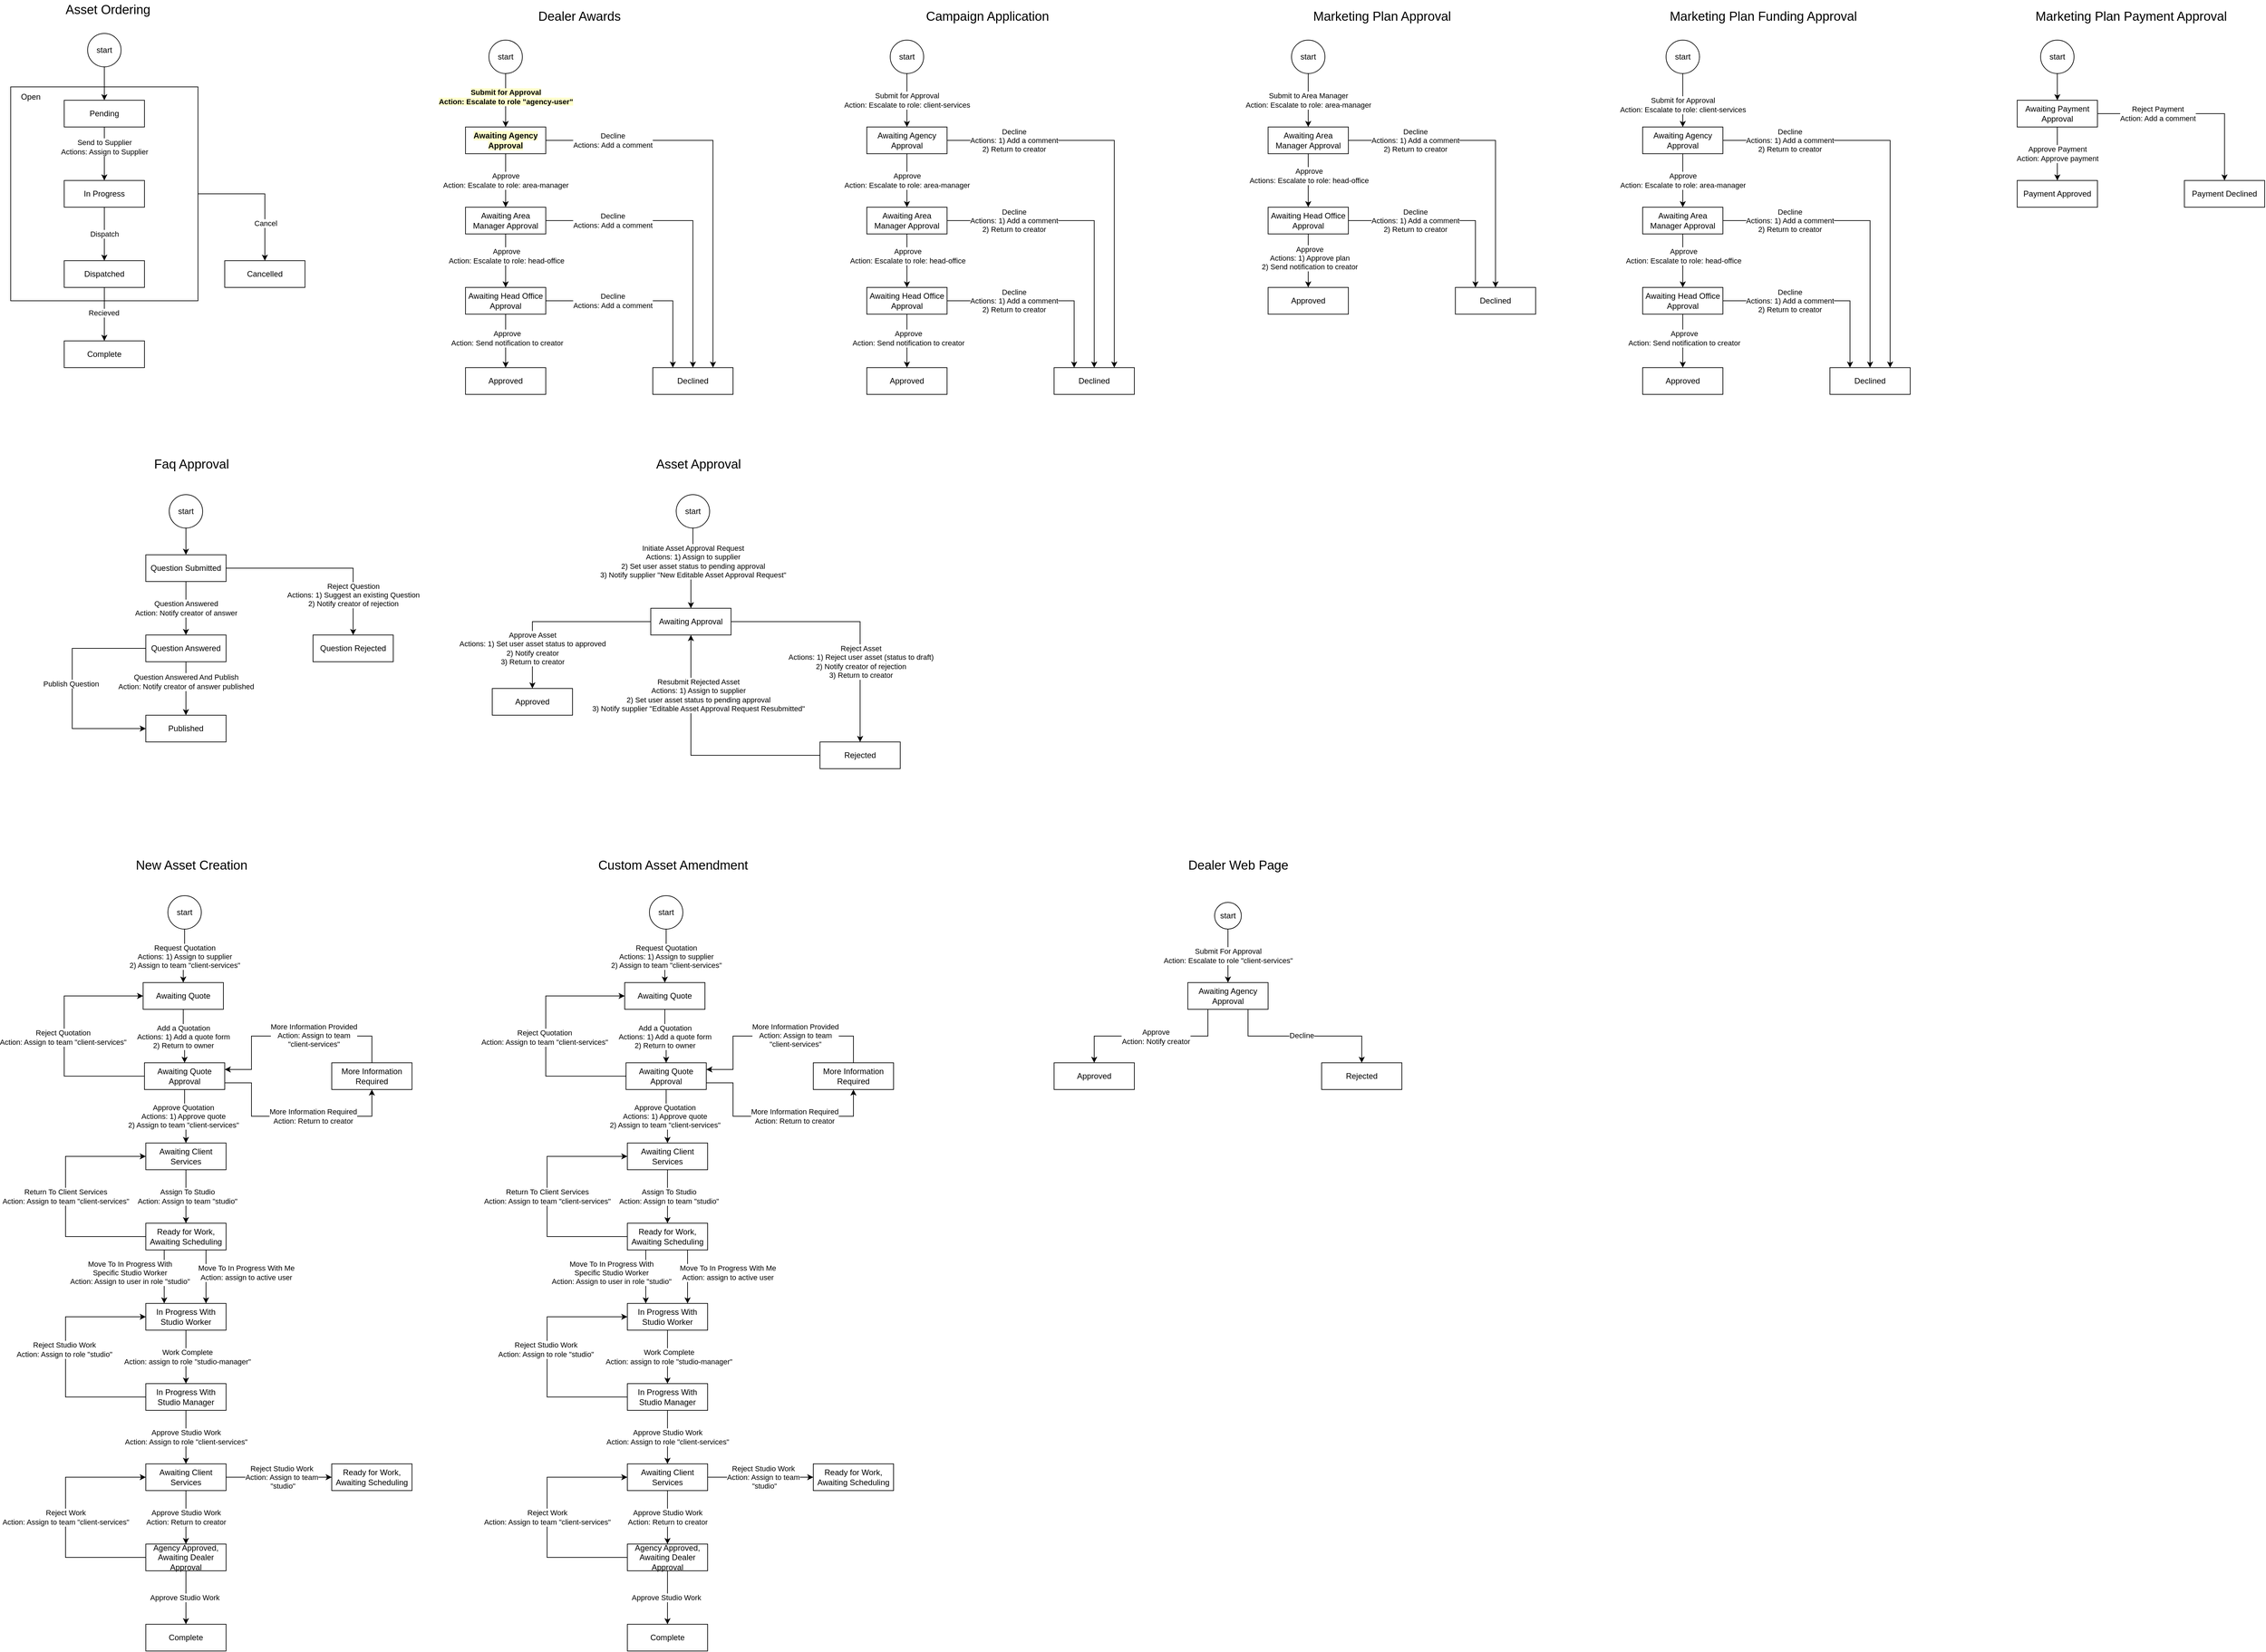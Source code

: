 <mxfile version="21.6.1" type="github">
  <diagram name="Page-1" id="g8kd3u3a0-bAyPNDsPi0">
    <mxGraphModel dx="2074" dy="1196" grid="0" gridSize="10" guides="1" tooltips="1" connect="1" arrows="1" fold="1" page="0" pageScale="1" pageWidth="827" pageHeight="1169" math="0" shadow="0">
      <root>
        <mxCell id="0" />
        <mxCell id="1" parent="0" />
        <mxCell id="67OT6ql0mRP8qZp6wruK-22" style="edgeStyle=orthogonalEdgeStyle;rounded=0;orthogonalLoop=1;jettySize=auto;html=1;exitX=1;exitY=0.5;exitDx=0;exitDy=0;entryX=0.5;entryY=0;entryDx=0;entryDy=0;" parent="1" source="67OT6ql0mRP8qZp6wruK-16" target="67OT6ql0mRP8qZp6wruK-8" edge="1">
          <mxGeometry relative="1" as="geometry" />
        </mxCell>
        <mxCell id="67OT6ql0mRP8qZp6wruK-23" value="Cancel" style="edgeLabel;html=1;align=center;verticalAlign=middle;resizable=0;points=[];" parent="67OT6ql0mRP8qZp6wruK-22" vertex="1" connectable="0">
          <mxGeometry x="0.438" y="1" relative="1" as="geometry">
            <mxPoint as="offset" />
          </mxGeometry>
        </mxCell>
        <mxCell id="67OT6ql0mRP8qZp6wruK-16" value="" style="rounded=0;whiteSpace=wrap;html=1;" parent="1" vertex="1">
          <mxGeometry y="100" width="280" height="320" as="geometry" />
        </mxCell>
        <mxCell id="67OT6ql0mRP8qZp6wruK-11" style="edgeStyle=orthogonalEdgeStyle;rounded=0;orthogonalLoop=1;jettySize=auto;html=1;exitX=0.5;exitY=1;exitDx=0;exitDy=0;entryX=0.5;entryY=0;entryDx=0;entryDy=0;" parent="1" source="67OT6ql0mRP8qZp6wruK-2" target="67OT6ql0mRP8qZp6wruK-3" edge="1">
          <mxGeometry relative="1" as="geometry" />
        </mxCell>
        <mxCell id="67OT6ql0mRP8qZp6wruK-2" value="start" style="ellipse;whiteSpace=wrap;html=1;" parent="1" vertex="1">
          <mxGeometry x="115" y="20" width="50" height="50" as="geometry" />
        </mxCell>
        <mxCell id="67OT6ql0mRP8qZp6wruK-9" style="edgeStyle=orthogonalEdgeStyle;rounded=0;orthogonalLoop=1;jettySize=auto;html=1;exitX=0.5;exitY=1;exitDx=0;exitDy=0;entryX=0.5;entryY=0;entryDx=0;entryDy=0;" parent="1" source="67OT6ql0mRP8qZp6wruK-3" target="67OT6ql0mRP8qZp6wruK-5" edge="1">
          <mxGeometry relative="1" as="geometry" />
        </mxCell>
        <mxCell id="67OT6ql0mRP8qZp6wruK-10" value="Send to Supplier&lt;br&gt;Actions: Assign to Supplier" style="edgeLabel;html=1;align=center;verticalAlign=middle;resizable=0;points=[];" parent="67OT6ql0mRP8qZp6wruK-9" vertex="1" connectable="0">
          <mxGeometry x="-0.25" relative="1" as="geometry">
            <mxPoint as="offset" />
          </mxGeometry>
        </mxCell>
        <mxCell id="67OT6ql0mRP8qZp6wruK-3" value="Pending" style="rounded=0;whiteSpace=wrap;html=1;" parent="1" vertex="1">
          <mxGeometry x="80" y="120" width="120" height="40" as="geometry" />
        </mxCell>
        <mxCell id="67OT6ql0mRP8qZp6wruK-12" style="edgeStyle=orthogonalEdgeStyle;rounded=0;orthogonalLoop=1;jettySize=auto;html=1;exitX=0.5;exitY=1;exitDx=0;exitDy=0;entryX=0.5;entryY=0;entryDx=0;entryDy=0;" parent="1" source="67OT6ql0mRP8qZp6wruK-5" target="67OT6ql0mRP8qZp6wruK-6" edge="1">
          <mxGeometry relative="1" as="geometry" />
        </mxCell>
        <mxCell id="67OT6ql0mRP8qZp6wruK-13" value="Dispatch" style="edgeLabel;html=1;align=center;verticalAlign=middle;resizable=0;points=[];" parent="67OT6ql0mRP8qZp6wruK-12" vertex="1" connectable="0">
          <mxGeometry relative="1" as="geometry">
            <mxPoint as="offset" />
          </mxGeometry>
        </mxCell>
        <mxCell id="67OT6ql0mRP8qZp6wruK-5" value="In Progress" style="rounded=0;whiteSpace=wrap;html=1;" parent="1" vertex="1">
          <mxGeometry x="80" y="240" width="120" height="40" as="geometry" />
        </mxCell>
        <mxCell id="67OT6ql0mRP8qZp6wruK-14" style="edgeStyle=orthogonalEdgeStyle;rounded=0;orthogonalLoop=1;jettySize=auto;html=1;exitX=0.5;exitY=1;exitDx=0;exitDy=0;" parent="1" source="67OT6ql0mRP8qZp6wruK-6" target="67OT6ql0mRP8qZp6wruK-7" edge="1">
          <mxGeometry relative="1" as="geometry" />
        </mxCell>
        <mxCell id="67OT6ql0mRP8qZp6wruK-15" value="Recieved" style="edgeLabel;html=1;align=center;verticalAlign=middle;resizable=0;points=[];" parent="67OT6ql0mRP8qZp6wruK-14" vertex="1" connectable="0">
          <mxGeometry x="-0.05" y="-1" relative="1" as="geometry">
            <mxPoint as="offset" />
          </mxGeometry>
        </mxCell>
        <mxCell id="67OT6ql0mRP8qZp6wruK-6" value="Dispatched" style="rounded=0;whiteSpace=wrap;html=1;" parent="1" vertex="1">
          <mxGeometry x="80" y="360" width="120" height="40" as="geometry" />
        </mxCell>
        <mxCell id="67OT6ql0mRP8qZp6wruK-7" value="Complete" style="rounded=0;whiteSpace=wrap;html=1;" parent="1" vertex="1">
          <mxGeometry x="80" y="480" width="120" height="40" as="geometry" />
        </mxCell>
        <mxCell id="67OT6ql0mRP8qZp6wruK-8" value="Cancelled" style="rounded=0;whiteSpace=wrap;html=1;" parent="1" vertex="1">
          <mxGeometry x="320" y="360" width="120" height="40" as="geometry" />
        </mxCell>
        <mxCell id="67OT6ql0mRP8qZp6wruK-19" value="Open" style="text;html=1;strokeColor=none;fillColor=none;align=center;verticalAlign=middle;whiteSpace=wrap;rounded=0;" parent="1" vertex="1">
          <mxGeometry y="100" width="60" height="30" as="geometry" />
        </mxCell>
        <mxCell id="67OT6ql0mRP8qZp6wruK-20" value="Asset Ordering" style="text;html=1;strokeColor=none;fillColor=none;align=center;verticalAlign=middle;rounded=0;fontSize=19;" parent="1" vertex="1">
          <mxGeometry x="115" y="-30" width="60" height="30" as="geometry" />
        </mxCell>
        <mxCell id="67OT6ql0mRP8qZp6wruK-24" value="Dealer Awards" style="text;html=1;strokeColor=none;fillColor=none;align=center;verticalAlign=middle;rounded=0;fontSize=19;" parent="1" vertex="1">
          <mxGeometry x="820" y="-20" width="60" height="30" as="geometry" />
        </mxCell>
        <mxCell id="67OT6ql0mRP8qZp6wruK-31" style="edgeStyle=orthogonalEdgeStyle;rounded=0;orthogonalLoop=1;jettySize=auto;html=1;exitX=0.5;exitY=1;exitDx=0;exitDy=0;entryX=0.5;entryY=0;entryDx=0;entryDy=0;" parent="1" source="67OT6ql0mRP8qZp6wruK-25" target="67OT6ql0mRP8qZp6wruK-26" edge="1">
          <mxGeometry relative="1" as="geometry" />
        </mxCell>
        <mxCell id="67OT6ql0mRP8qZp6wruK-32" value="&lt;b style=&quot;background-color: rgb(255, 255, 204);&quot;&gt;Submit for Approval&lt;br&gt;Action: Escalate to role &quot;agency-user&quot;&lt;/b&gt;" style="edgeLabel;html=1;align=center;verticalAlign=middle;resizable=0;points=[];" parent="67OT6ql0mRP8qZp6wruK-31" vertex="1" connectable="0">
          <mxGeometry x="-0.36" y="-1" relative="1" as="geometry">
            <mxPoint x="1" y="9" as="offset" />
          </mxGeometry>
        </mxCell>
        <mxCell id="67OT6ql0mRP8qZp6wruK-25" value="start" style="ellipse;whiteSpace=wrap;html=1;" parent="1" vertex="1">
          <mxGeometry x="715" y="30" width="50" height="50" as="geometry" />
        </mxCell>
        <mxCell id="67OT6ql0mRP8qZp6wruK-33" value="Approve&lt;br&gt;Action: Escalate to role: area-manager" style="edgeStyle=orthogonalEdgeStyle;rounded=0;orthogonalLoop=1;jettySize=auto;html=1;exitX=0.5;exitY=1;exitDx=0;exitDy=0;" parent="1" source="67OT6ql0mRP8qZp6wruK-26" target="67OT6ql0mRP8qZp6wruK-27" edge="1">
          <mxGeometry relative="1" as="geometry" />
        </mxCell>
        <mxCell id="67OT6ql0mRP8qZp6wruK-34" style="edgeStyle=orthogonalEdgeStyle;rounded=0;orthogonalLoop=1;jettySize=auto;html=1;exitX=1;exitY=0.5;exitDx=0;exitDy=0;entryX=0.75;entryY=0;entryDx=0;entryDy=0;" parent="1" source="67OT6ql0mRP8qZp6wruK-26" target="67OT6ql0mRP8qZp6wruK-30" edge="1">
          <mxGeometry relative="1" as="geometry" />
        </mxCell>
        <mxCell id="67OT6ql0mRP8qZp6wruK-35" value="Decline&lt;br&gt;Actions: Add a comment" style="edgeLabel;html=1;align=center;verticalAlign=middle;resizable=0;points=[];" parent="67OT6ql0mRP8qZp6wruK-34" vertex="1" connectable="0">
          <mxGeometry x="-0.221" y="2" relative="1" as="geometry">
            <mxPoint x="-130" y="2" as="offset" />
          </mxGeometry>
        </mxCell>
        <mxCell id="67OT6ql0mRP8qZp6wruK-26" value="&lt;b style=&quot;background-color: rgb(255, 255, 204);&quot;&gt;Awaiting Agency Approval&lt;/b&gt;" style="rounded=0;whiteSpace=wrap;html=1;" parent="1" vertex="1">
          <mxGeometry x="680" y="160" width="120" height="40" as="geometry" />
        </mxCell>
        <mxCell id="67OT6ql0mRP8qZp6wruK-36" style="edgeStyle=orthogonalEdgeStyle;rounded=0;orthogonalLoop=1;jettySize=auto;html=1;exitX=0.5;exitY=1;exitDx=0;exitDy=0;" parent="1" source="67OT6ql0mRP8qZp6wruK-27" target="67OT6ql0mRP8qZp6wruK-28" edge="1">
          <mxGeometry relative="1" as="geometry" />
        </mxCell>
        <mxCell id="67OT6ql0mRP8qZp6wruK-37" value="Approve&lt;br style=&quot;border-color: var(--border-color);&quot;&gt;Action: Escalate to role: head-office" style="edgeLabel;html=1;align=center;verticalAlign=middle;resizable=0;points=[];" parent="67OT6ql0mRP8qZp6wruK-36" vertex="1" connectable="0">
          <mxGeometry x="-0.175" y="1" relative="1" as="geometry">
            <mxPoint as="offset" />
          </mxGeometry>
        </mxCell>
        <mxCell id="67OT6ql0mRP8qZp6wruK-38" style="edgeStyle=orthogonalEdgeStyle;rounded=0;orthogonalLoop=1;jettySize=auto;html=1;exitX=1;exitY=0.5;exitDx=0;exitDy=0;entryX=0.5;entryY=0;entryDx=0;entryDy=0;" parent="1" source="67OT6ql0mRP8qZp6wruK-27" target="67OT6ql0mRP8qZp6wruK-30" edge="1">
          <mxGeometry relative="1" as="geometry" />
        </mxCell>
        <mxCell id="67OT6ql0mRP8qZp6wruK-39" value="Decline&lt;br style=&quot;border-color: var(--border-color);&quot;&gt;Actions: Add a comment" style="edgeLabel;html=1;align=center;verticalAlign=middle;resizable=0;points=[];" parent="67OT6ql0mRP8qZp6wruK-38" vertex="1" connectable="0">
          <mxGeometry x="-0.006" y="1" relative="1" as="geometry">
            <mxPoint x="-119" y="1" as="offset" />
          </mxGeometry>
        </mxCell>
        <mxCell id="67OT6ql0mRP8qZp6wruK-27" value="Awaiting Area Manager Approval" style="rounded=0;whiteSpace=wrap;html=1;" parent="1" vertex="1">
          <mxGeometry x="680" y="280" width="120" height="40" as="geometry" />
        </mxCell>
        <mxCell id="67OT6ql0mRP8qZp6wruK-40" style="edgeStyle=orthogonalEdgeStyle;rounded=0;orthogonalLoop=1;jettySize=auto;html=1;exitX=1;exitY=0.5;exitDx=0;exitDy=0;entryX=0.25;entryY=0;entryDx=0;entryDy=0;" parent="1" source="67OT6ql0mRP8qZp6wruK-28" target="67OT6ql0mRP8qZp6wruK-30" edge="1">
          <mxGeometry relative="1" as="geometry" />
        </mxCell>
        <mxCell id="67OT6ql0mRP8qZp6wruK-41" value="Decline&lt;br style=&quot;border-color: var(--border-color);&quot;&gt;Actions: Add a comment" style="edgeLabel;html=1;align=center;verticalAlign=middle;resizable=0;points=[];" parent="67OT6ql0mRP8qZp6wruK-40" vertex="1" connectable="0">
          <mxGeometry x="0.391" y="1" relative="1" as="geometry">
            <mxPoint x="-91" y="-12" as="offset" />
          </mxGeometry>
        </mxCell>
        <mxCell id="67OT6ql0mRP8qZp6wruK-42" style="edgeStyle=orthogonalEdgeStyle;rounded=0;orthogonalLoop=1;jettySize=auto;html=1;exitX=0.5;exitY=1;exitDx=0;exitDy=0;entryX=0.5;entryY=0;entryDx=0;entryDy=0;" parent="1" source="67OT6ql0mRP8qZp6wruK-28" target="67OT6ql0mRP8qZp6wruK-29" edge="1">
          <mxGeometry relative="1" as="geometry" />
        </mxCell>
        <mxCell id="67OT6ql0mRP8qZp6wruK-43" value="Approve&lt;br style=&quot;border-color: var(--border-color);&quot;&gt;Action: Send notification to creator" style="edgeLabel;html=1;align=center;verticalAlign=middle;resizable=0;points=[];" parent="67OT6ql0mRP8qZp6wruK-42" vertex="1" connectable="0">
          <mxGeometry x="-0.1" y="2" relative="1" as="geometry">
            <mxPoint as="offset" />
          </mxGeometry>
        </mxCell>
        <mxCell id="67OT6ql0mRP8qZp6wruK-28" value="Awaiting Head Office Approval" style="rounded=0;whiteSpace=wrap;html=1;" parent="1" vertex="1">
          <mxGeometry x="680" y="400" width="120" height="40" as="geometry" />
        </mxCell>
        <mxCell id="67OT6ql0mRP8qZp6wruK-29" value="Approved" style="rounded=0;whiteSpace=wrap;html=1;" parent="1" vertex="1">
          <mxGeometry x="680" y="520" width="120" height="40" as="geometry" />
        </mxCell>
        <mxCell id="67OT6ql0mRP8qZp6wruK-30" value="Declined" style="rounded=0;whiteSpace=wrap;html=1;" parent="1" vertex="1">
          <mxGeometry x="960" y="520" width="120" height="40" as="geometry" />
        </mxCell>
        <mxCell id="67OT6ql0mRP8qZp6wruK-44" value="Campaign Application" style="text;html=1;strokeColor=none;fillColor=none;align=center;verticalAlign=middle;rounded=0;fontSize=19;" parent="1" vertex="1">
          <mxGeometry x="1430" y="-20" width="60" height="30" as="geometry" />
        </mxCell>
        <mxCell id="67OT6ql0mRP8qZp6wruK-45" style="edgeStyle=orthogonalEdgeStyle;rounded=0;orthogonalLoop=1;jettySize=auto;html=1;exitX=0.5;exitY=1;exitDx=0;exitDy=0;entryX=0.5;entryY=0;entryDx=0;entryDy=0;" parent="1" source="67OT6ql0mRP8qZp6wruK-47" target="67OT6ql0mRP8qZp6wruK-51" edge="1">
          <mxGeometry relative="1" as="geometry" />
        </mxCell>
        <mxCell id="67OT6ql0mRP8qZp6wruK-46" value="Submit for Approval&lt;br&gt;Action: Escalate to role: client-services" style="edgeLabel;html=1;align=center;verticalAlign=middle;resizable=0;points=[];" parent="67OT6ql0mRP8qZp6wruK-45" vertex="1" connectable="0">
          <mxGeometry x="-0.36" y="-1" relative="1" as="geometry">
            <mxPoint x="1" y="14" as="offset" />
          </mxGeometry>
        </mxCell>
        <mxCell id="67OT6ql0mRP8qZp6wruK-47" value="start" style="ellipse;whiteSpace=wrap;html=1;" parent="1" vertex="1">
          <mxGeometry x="1315" y="30" width="50" height="50" as="geometry" />
        </mxCell>
        <mxCell id="67OT6ql0mRP8qZp6wruK-48" value="Approve&lt;br&gt;Action: Escalate to role: area-manager" style="edgeStyle=orthogonalEdgeStyle;rounded=0;orthogonalLoop=1;jettySize=auto;html=1;exitX=0.5;exitY=1;exitDx=0;exitDy=0;" parent="1" source="67OT6ql0mRP8qZp6wruK-51" target="67OT6ql0mRP8qZp6wruK-56" edge="1">
          <mxGeometry relative="1" as="geometry" />
        </mxCell>
        <mxCell id="67OT6ql0mRP8qZp6wruK-49" style="edgeStyle=orthogonalEdgeStyle;rounded=0;orthogonalLoop=1;jettySize=auto;html=1;exitX=1;exitY=0.5;exitDx=0;exitDy=0;entryX=0.75;entryY=0;entryDx=0;entryDy=0;" parent="1" source="67OT6ql0mRP8qZp6wruK-51" target="67OT6ql0mRP8qZp6wruK-63" edge="1">
          <mxGeometry relative="1" as="geometry" />
        </mxCell>
        <mxCell id="67OT6ql0mRP8qZp6wruK-50" value="Decline&lt;br&gt;Actions: 1) Add a comment&lt;br&gt;2) Return to creator" style="edgeLabel;html=1;align=center;verticalAlign=middle;resizable=0;points=[];" parent="67OT6ql0mRP8qZp6wruK-49" vertex="1" connectable="0">
          <mxGeometry x="-0.221" y="2" relative="1" as="geometry">
            <mxPoint x="-130" y="2" as="offset" />
          </mxGeometry>
        </mxCell>
        <mxCell id="67OT6ql0mRP8qZp6wruK-51" value="Awaiting Agency Approval" style="rounded=0;whiteSpace=wrap;html=1;" parent="1" vertex="1">
          <mxGeometry x="1280" y="160" width="120" height="40" as="geometry" />
        </mxCell>
        <mxCell id="67OT6ql0mRP8qZp6wruK-52" style="edgeStyle=orthogonalEdgeStyle;rounded=0;orthogonalLoop=1;jettySize=auto;html=1;exitX=0.5;exitY=1;exitDx=0;exitDy=0;" parent="1" source="67OT6ql0mRP8qZp6wruK-56" target="67OT6ql0mRP8qZp6wruK-61" edge="1">
          <mxGeometry relative="1" as="geometry" />
        </mxCell>
        <mxCell id="67OT6ql0mRP8qZp6wruK-53" value="Approve&lt;br style=&quot;border-color: var(--border-color);&quot;&gt;Action: Escalate to role: head-office" style="edgeLabel;html=1;align=center;verticalAlign=middle;resizable=0;points=[];" parent="67OT6ql0mRP8qZp6wruK-52" vertex="1" connectable="0">
          <mxGeometry x="-0.175" y="1" relative="1" as="geometry">
            <mxPoint as="offset" />
          </mxGeometry>
        </mxCell>
        <mxCell id="67OT6ql0mRP8qZp6wruK-54" style="edgeStyle=orthogonalEdgeStyle;rounded=0;orthogonalLoop=1;jettySize=auto;html=1;exitX=1;exitY=0.5;exitDx=0;exitDy=0;entryX=0.5;entryY=0;entryDx=0;entryDy=0;" parent="1" source="67OT6ql0mRP8qZp6wruK-56" target="67OT6ql0mRP8qZp6wruK-63" edge="1">
          <mxGeometry relative="1" as="geometry" />
        </mxCell>
        <mxCell id="67OT6ql0mRP8qZp6wruK-55" value="Decline&lt;br style=&quot;border-color: var(--border-color);&quot;&gt;Actions: 1) Add a comment&lt;br style=&quot;border-color: var(--border-color);&quot;&gt;2) Return to creator" style="edgeLabel;html=1;align=center;verticalAlign=middle;resizable=0;points=[];" parent="67OT6ql0mRP8qZp6wruK-54" vertex="1" connectable="0">
          <mxGeometry x="-0.006" y="1" relative="1" as="geometry">
            <mxPoint x="-119" y="1" as="offset" />
          </mxGeometry>
        </mxCell>
        <mxCell id="67OT6ql0mRP8qZp6wruK-56" value="Awaiting Area Manager Approval" style="rounded=0;whiteSpace=wrap;html=1;" parent="1" vertex="1">
          <mxGeometry x="1280" y="280" width="120" height="40" as="geometry" />
        </mxCell>
        <mxCell id="67OT6ql0mRP8qZp6wruK-57" style="edgeStyle=orthogonalEdgeStyle;rounded=0;orthogonalLoop=1;jettySize=auto;html=1;exitX=1;exitY=0.5;exitDx=0;exitDy=0;entryX=0.25;entryY=0;entryDx=0;entryDy=0;" parent="1" source="67OT6ql0mRP8qZp6wruK-61" target="67OT6ql0mRP8qZp6wruK-63" edge="1">
          <mxGeometry relative="1" as="geometry" />
        </mxCell>
        <mxCell id="67OT6ql0mRP8qZp6wruK-58" value="Decline&lt;br style=&quot;border-color: var(--border-color);&quot;&gt;Actions: 1) Add a comment&lt;br style=&quot;border-color: var(--border-color);&quot;&gt;2) Return to creator" style="edgeLabel;html=1;align=center;verticalAlign=middle;resizable=0;points=[];" parent="67OT6ql0mRP8qZp6wruK-57" vertex="1" connectable="0">
          <mxGeometry x="0.391" y="1" relative="1" as="geometry">
            <mxPoint x="-91" y="-12" as="offset" />
          </mxGeometry>
        </mxCell>
        <mxCell id="67OT6ql0mRP8qZp6wruK-59" style="edgeStyle=orthogonalEdgeStyle;rounded=0;orthogonalLoop=1;jettySize=auto;html=1;exitX=0.5;exitY=1;exitDx=0;exitDy=0;entryX=0.5;entryY=0;entryDx=0;entryDy=0;" parent="1" source="67OT6ql0mRP8qZp6wruK-61" target="67OT6ql0mRP8qZp6wruK-62" edge="1">
          <mxGeometry relative="1" as="geometry" />
        </mxCell>
        <mxCell id="67OT6ql0mRP8qZp6wruK-60" value="Approve&lt;br style=&quot;border-color: var(--border-color);&quot;&gt;Action: Send notification to creator" style="edgeLabel;html=1;align=center;verticalAlign=middle;resizable=0;points=[];" parent="67OT6ql0mRP8qZp6wruK-59" vertex="1" connectable="0">
          <mxGeometry x="-0.1" y="2" relative="1" as="geometry">
            <mxPoint as="offset" />
          </mxGeometry>
        </mxCell>
        <mxCell id="67OT6ql0mRP8qZp6wruK-61" value="Awaiting Head Office Approval" style="rounded=0;whiteSpace=wrap;html=1;" parent="1" vertex="1">
          <mxGeometry x="1280" y="400" width="120" height="40" as="geometry" />
        </mxCell>
        <mxCell id="67OT6ql0mRP8qZp6wruK-62" value="Approved" style="rounded=0;whiteSpace=wrap;html=1;" parent="1" vertex="1">
          <mxGeometry x="1280" y="520" width="120" height="40" as="geometry" />
        </mxCell>
        <mxCell id="67OT6ql0mRP8qZp6wruK-63" value="Declined" style="rounded=0;whiteSpace=wrap;html=1;" parent="1" vertex="1">
          <mxGeometry x="1560" y="520" width="120" height="40" as="geometry" />
        </mxCell>
        <mxCell id="67OT6ql0mRP8qZp6wruK-64" value="Marketing Plan Approval" style="text;html=1;strokeColor=none;fillColor=none;align=center;verticalAlign=middle;rounded=0;fontSize=19;" parent="1" vertex="1">
          <mxGeometry x="2020" y="-20" width="60" height="30" as="geometry" />
        </mxCell>
        <mxCell id="67OT6ql0mRP8qZp6wruK-67" value="start" style="ellipse;whiteSpace=wrap;html=1;" parent="1" vertex="1">
          <mxGeometry x="1915" y="30" width="50" height="50" as="geometry" />
        </mxCell>
        <mxCell id="67OT6ql0mRP8qZp6wruK-68" value="Submit to Area Manager&lt;br&gt;Action: Escalate to role: area-manager" style="edgeStyle=orthogonalEdgeStyle;rounded=0;orthogonalLoop=1;jettySize=auto;html=1;exitX=0.5;exitY=1;exitDx=0;exitDy=0;" parent="1" source="67OT6ql0mRP8qZp6wruK-67" target="67OT6ql0mRP8qZp6wruK-76" edge="1">
          <mxGeometry relative="1" as="geometry">
            <mxPoint x="1940" y="200" as="sourcePoint" />
          </mxGeometry>
        </mxCell>
        <mxCell id="67OT6ql0mRP8qZp6wruK-72" style="edgeStyle=orthogonalEdgeStyle;rounded=0;orthogonalLoop=1;jettySize=auto;html=1;exitX=0.5;exitY=1;exitDx=0;exitDy=0;" parent="1" source="67OT6ql0mRP8qZp6wruK-76" target="67OT6ql0mRP8qZp6wruK-81" edge="1">
          <mxGeometry relative="1" as="geometry" />
        </mxCell>
        <mxCell id="67OT6ql0mRP8qZp6wruK-73" value="Approve&lt;br style=&quot;border-color: var(--border-color);&quot;&gt;Actions: Escalate to role: head-office" style="edgeLabel;html=1;align=center;verticalAlign=middle;resizable=0;points=[];" parent="67OT6ql0mRP8qZp6wruK-72" vertex="1" connectable="0">
          <mxGeometry x="-0.175" y="1" relative="1" as="geometry">
            <mxPoint as="offset" />
          </mxGeometry>
        </mxCell>
        <mxCell id="67OT6ql0mRP8qZp6wruK-74" style="edgeStyle=orthogonalEdgeStyle;rounded=0;orthogonalLoop=1;jettySize=auto;html=1;exitX=1;exitY=0.5;exitDx=0;exitDy=0;entryX=0.5;entryY=0;entryDx=0;entryDy=0;" parent="1" source="67OT6ql0mRP8qZp6wruK-76" target="67OT6ql0mRP8qZp6wruK-83" edge="1">
          <mxGeometry relative="1" as="geometry" />
        </mxCell>
        <mxCell id="67OT6ql0mRP8qZp6wruK-75" value="Decline&lt;br style=&quot;border-color: var(--border-color);&quot;&gt;Actions: 1) Add a comment&lt;br style=&quot;border-color: var(--border-color);&quot;&gt;2) Return to creator" style="edgeLabel;html=1;align=center;verticalAlign=middle;resizable=0;points=[];" parent="67OT6ql0mRP8qZp6wruK-74" vertex="1" connectable="0">
          <mxGeometry x="-0.006" y="1" relative="1" as="geometry">
            <mxPoint x="-119" y="1" as="offset" />
          </mxGeometry>
        </mxCell>
        <mxCell id="67OT6ql0mRP8qZp6wruK-76" value="Awaiting Area Manager Approval" style="rounded=0;whiteSpace=wrap;html=1;" parent="1" vertex="1">
          <mxGeometry x="1880" y="160" width="120" height="40" as="geometry" />
        </mxCell>
        <mxCell id="67OT6ql0mRP8qZp6wruK-77" style="edgeStyle=orthogonalEdgeStyle;rounded=0;orthogonalLoop=1;jettySize=auto;html=1;exitX=1;exitY=0.5;exitDx=0;exitDy=0;entryX=0.25;entryY=0;entryDx=0;entryDy=0;" parent="1" source="67OT6ql0mRP8qZp6wruK-81" target="67OT6ql0mRP8qZp6wruK-83" edge="1">
          <mxGeometry relative="1" as="geometry" />
        </mxCell>
        <mxCell id="67OT6ql0mRP8qZp6wruK-78" value="Decline&lt;br style=&quot;border-color: var(--border-color);&quot;&gt;Actions: 1) Add a comment&lt;br style=&quot;border-color: var(--border-color);&quot;&gt;2) Return to creator" style="edgeLabel;html=1;align=center;verticalAlign=middle;resizable=0;points=[];" parent="67OT6ql0mRP8qZp6wruK-77" vertex="1" connectable="0">
          <mxGeometry x="0.391" y="1" relative="1" as="geometry">
            <mxPoint x="-91" y="-12" as="offset" />
          </mxGeometry>
        </mxCell>
        <mxCell id="67OT6ql0mRP8qZp6wruK-79" style="edgeStyle=orthogonalEdgeStyle;rounded=0;orthogonalLoop=1;jettySize=auto;html=1;exitX=0.5;exitY=1;exitDx=0;exitDy=0;entryX=0.5;entryY=0;entryDx=0;entryDy=0;" parent="1" source="67OT6ql0mRP8qZp6wruK-81" target="67OT6ql0mRP8qZp6wruK-82" edge="1">
          <mxGeometry relative="1" as="geometry" />
        </mxCell>
        <mxCell id="67OT6ql0mRP8qZp6wruK-80" value="Approve&lt;br style=&quot;border-color: var(--border-color);&quot;&gt;Actions: 1) Approve plan&lt;br&gt;2) Send notification to creator" style="edgeLabel;html=1;align=center;verticalAlign=middle;resizable=0;points=[];" parent="67OT6ql0mRP8qZp6wruK-79" vertex="1" connectable="0">
          <mxGeometry x="-0.1" y="2" relative="1" as="geometry">
            <mxPoint as="offset" />
          </mxGeometry>
        </mxCell>
        <mxCell id="67OT6ql0mRP8qZp6wruK-81" value="Awaiting Head Office Approval" style="rounded=0;whiteSpace=wrap;html=1;" parent="1" vertex="1">
          <mxGeometry x="1880" y="280" width="120" height="40" as="geometry" />
        </mxCell>
        <mxCell id="67OT6ql0mRP8qZp6wruK-82" value="Approved" style="rounded=0;whiteSpace=wrap;html=1;" parent="1" vertex="1">
          <mxGeometry x="1880" y="400" width="120" height="40" as="geometry" />
        </mxCell>
        <mxCell id="67OT6ql0mRP8qZp6wruK-83" value="Declined" style="rounded=0;whiteSpace=wrap;html=1;" parent="1" vertex="1">
          <mxGeometry x="2160" y="400" width="120" height="40" as="geometry" />
        </mxCell>
        <mxCell id="67OT6ql0mRP8qZp6wruK-102" value="Marketing Plan Funding Approval" style="text;html=1;strokeColor=none;fillColor=none;align=center;verticalAlign=middle;rounded=0;fontSize=19;" parent="1" vertex="1">
          <mxGeometry x="2590" y="-20" width="60" height="30" as="geometry" />
        </mxCell>
        <mxCell id="67OT6ql0mRP8qZp6wruK-103" style="edgeStyle=orthogonalEdgeStyle;rounded=0;orthogonalLoop=1;jettySize=auto;html=1;exitX=0.5;exitY=1;exitDx=0;exitDy=0;entryX=0.5;entryY=0;entryDx=0;entryDy=0;" parent="1" source="67OT6ql0mRP8qZp6wruK-105" target="67OT6ql0mRP8qZp6wruK-109" edge="1">
          <mxGeometry relative="1" as="geometry" />
        </mxCell>
        <mxCell id="67OT6ql0mRP8qZp6wruK-104" value="Submit for Approval&lt;br&gt;Action: Escalate to role: client-services" style="edgeLabel;html=1;align=center;verticalAlign=middle;resizable=0;points=[];" parent="67OT6ql0mRP8qZp6wruK-103" vertex="1" connectable="0">
          <mxGeometry x="-0.36" y="-1" relative="1" as="geometry">
            <mxPoint x="1" y="21" as="offset" />
          </mxGeometry>
        </mxCell>
        <mxCell id="67OT6ql0mRP8qZp6wruK-105" value="start" style="ellipse;whiteSpace=wrap;html=1;" parent="1" vertex="1">
          <mxGeometry x="2475" y="30" width="50" height="50" as="geometry" />
        </mxCell>
        <mxCell id="67OT6ql0mRP8qZp6wruK-106" value="Approve&lt;br&gt;Action: Escalate to role: area-manager" style="edgeStyle=orthogonalEdgeStyle;rounded=0;orthogonalLoop=1;jettySize=auto;html=1;exitX=0.5;exitY=1;exitDx=0;exitDy=0;" parent="1" source="67OT6ql0mRP8qZp6wruK-109" target="67OT6ql0mRP8qZp6wruK-114" edge="1">
          <mxGeometry relative="1" as="geometry" />
        </mxCell>
        <mxCell id="67OT6ql0mRP8qZp6wruK-107" style="edgeStyle=orthogonalEdgeStyle;rounded=0;orthogonalLoop=1;jettySize=auto;html=1;exitX=1;exitY=0.5;exitDx=0;exitDy=0;entryX=0.75;entryY=0;entryDx=0;entryDy=0;" parent="1" source="67OT6ql0mRP8qZp6wruK-109" target="67OT6ql0mRP8qZp6wruK-121" edge="1">
          <mxGeometry relative="1" as="geometry" />
        </mxCell>
        <mxCell id="67OT6ql0mRP8qZp6wruK-108" value="Decline&lt;br&gt;Actions: 1) Add a comment&lt;br&gt;2) Return to creator" style="edgeLabel;html=1;align=center;verticalAlign=middle;resizable=0;points=[];" parent="67OT6ql0mRP8qZp6wruK-107" vertex="1" connectable="0">
          <mxGeometry x="-0.221" y="2" relative="1" as="geometry">
            <mxPoint x="-130" y="2" as="offset" />
          </mxGeometry>
        </mxCell>
        <mxCell id="67OT6ql0mRP8qZp6wruK-109" value="Awaiting Agency Approval" style="rounded=0;whiteSpace=wrap;html=1;" parent="1" vertex="1">
          <mxGeometry x="2440" y="160" width="120" height="40" as="geometry" />
        </mxCell>
        <mxCell id="67OT6ql0mRP8qZp6wruK-110" style="edgeStyle=orthogonalEdgeStyle;rounded=0;orthogonalLoop=1;jettySize=auto;html=1;exitX=0.5;exitY=1;exitDx=0;exitDy=0;" parent="1" source="67OT6ql0mRP8qZp6wruK-114" target="67OT6ql0mRP8qZp6wruK-119" edge="1">
          <mxGeometry relative="1" as="geometry" />
        </mxCell>
        <mxCell id="67OT6ql0mRP8qZp6wruK-111" value="Approve&lt;br style=&quot;border-color: var(--border-color);&quot;&gt;Action: Escalate to role: head-office" style="edgeLabel;html=1;align=center;verticalAlign=middle;resizable=0;points=[];" parent="67OT6ql0mRP8qZp6wruK-110" vertex="1" connectable="0">
          <mxGeometry x="-0.175" y="1" relative="1" as="geometry">
            <mxPoint as="offset" />
          </mxGeometry>
        </mxCell>
        <mxCell id="67OT6ql0mRP8qZp6wruK-112" style="edgeStyle=orthogonalEdgeStyle;rounded=0;orthogonalLoop=1;jettySize=auto;html=1;exitX=1;exitY=0.5;exitDx=0;exitDy=0;entryX=0.5;entryY=0;entryDx=0;entryDy=0;" parent="1" source="67OT6ql0mRP8qZp6wruK-114" target="67OT6ql0mRP8qZp6wruK-121" edge="1">
          <mxGeometry relative="1" as="geometry" />
        </mxCell>
        <mxCell id="67OT6ql0mRP8qZp6wruK-113" value="Decline&lt;br style=&quot;border-color: var(--border-color);&quot;&gt;Actions: 1) Add a comment&lt;br style=&quot;border-color: var(--border-color);&quot;&gt;2) Return to creator" style="edgeLabel;html=1;align=center;verticalAlign=middle;resizable=0;points=[];" parent="67OT6ql0mRP8qZp6wruK-112" vertex="1" connectable="0">
          <mxGeometry x="-0.006" y="1" relative="1" as="geometry">
            <mxPoint x="-119" y="1" as="offset" />
          </mxGeometry>
        </mxCell>
        <mxCell id="67OT6ql0mRP8qZp6wruK-114" value="Awaiting Area Manager Approval" style="rounded=0;whiteSpace=wrap;html=1;" parent="1" vertex="1">
          <mxGeometry x="2440" y="280" width="120" height="40" as="geometry" />
        </mxCell>
        <mxCell id="67OT6ql0mRP8qZp6wruK-115" style="edgeStyle=orthogonalEdgeStyle;rounded=0;orthogonalLoop=1;jettySize=auto;html=1;exitX=1;exitY=0.5;exitDx=0;exitDy=0;entryX=0.25;entryY=0;entryDx=0;entryDy=0;" parent="1" source="67OT6ql0mRP8qZp6wruK-119" target="67OT6ql0mRP8qZp6wruK-121" edge="1">
          <mxGeometry relative="1" as="geometry" />
        </mxCell>
        <mxCell id="67OT6ql0mRP8qZp6wruK-116" value="Decline&lt;br style=&quot;border-color: var(--border-color);&quot;&gt;Actions: 1) Add a comment&lt;br style=&quot;border-color: var(--border-color);&quot;&gt;2) Return to creator" style="edgeLabel;html=1;align=center;verticalAlign=middle;resizable=0;points=[];" parent="67OT6ql0mRP8qZp6wruK-115" vertex="1" connectable="0">
          <mxGeometry x="0.391" y="1" relative="1" as="geometry">
            <mxPoint x="-91" y="-12" as="offset" />
          </mxGeometry>
        </mxCell>
        <mxCell id="67OT6ql0mRP8qZp6wruK-117" style="edgeStyle=orthogonalEdgeStyle;rounded=0;orthogonalLoop=1;jettySize=auto;html=1;exitX=0.5;exitY=1;exitDx=0;exitDy=0;entryX=0.5;entryY=0;entryDx=0;entryDy=0;" parent="1" source="67OT6ql0mRP8qZp6wruK-119" target="67OT6ql0mRP8qZp6wruK-120" edge="1">
          <mxGeometry relative="1" as="geometry" />
        </mxCell>
        <mxCell id="67OT6ql0mRP8qZp6wruK-118" value="Approve&lt;br style=&quot;border-color: var(--border-color);&quot;&gt;Action: Send notification to creator" style="edgeLabel;html=1;align=center;verticalAlign=middle;resizable=0;points=[];" parent="67OT6ql0mRP8qZp6wruK-117" vertex="1" connectable="0">
          <mxGeometry x="-0.1" y="2" relative="1" as="geometry">
            <mxPoint as="offset" />
          </mxGeometry>
        </mxCell>
        <mxCell id="67OT6ql0mRP8qZp6wruK-119" value="Awaiting Head Office Approval" style="rounded=0;whiteSpace=wrap;html=1;" parent="1" vertex="1">
          <mxGeometry x="2440" y="400" width="120" height="40" as="geometry" />
        </mxCell>
        <mxCell id="67OT6ql0mRP8qZp6wruK-120" value="Approved" style="rounded=0;whiteSpace=wrap;html=1;" parent="1" vertex="1">
          <mxGeometry x="2440" y="520" width="120" height="40" as="geometry" />
        </mxCell>
        <mxCell id="67OT6ql0mRP8qZp6wruK-121" value="Declined" style="rounded=0;whiteSpace=wrap;html=1;" parent="1" vertex="1">
          <mxGeometry x="2720" y="520" width="120" height="40" as="geometry" />
        </mxCell>
        <mxCell id="67OT6ql0mRP8qZp6wruK-122" value="Marketing Plan Payment Approval" style="text;html=1;strokeColor=none;fillColor=none;align=center;verticalAlign=middle;rounded=0;fontSize=19;" parent="1" vertex="1">
          <mxGeometry x="3140" y="-20" width="60" height="30" as="geometry" />
        </mxCell>
        <mxCell id="67OT6ql0mRP8qZp6wruK-123" style="edgeStyle=orthogonalEdgeStyle;rounded=0;orthogonalLoop=1;jettySize=auto;html=1;exitX=0.5;exitY=1;exitDx=0;exitDy=0;entryX=0.5;entryY=0;entryDx=0;entryDy=0;" parent="1" source="67OT6ql0mRP8qZp6wruK-125" target="67OT6ql0mRP8qZp6wruK-129" edge="1">
          <mxGeometry relative="1" as="geometry" />
        </mxCell>
        <mxCell id="67OT6ql0mRP8qZp6wruK-125" value="start" style="ellipse;whiteSpace=wrap;html=1;" parent="1" vertex="1">
          <mxGeometry x="3035" y="30" width="50" height="50" as="geometry" />
        </mxCell>
        <mxCell id="67OT6ql0mRP8qZp6wruK-126" value="Approve Payment&lt;br&gt;Action: Approve payment" style="edgeStyle=orthogonalEdgeStyle;rounded=0;orthogonalLoop=1;jettySize=auto;html=1;exitX=0.5;exitY=1;exitDx=0;exitDy=0;" parent="1" source="67OT6ql0mRP8qZp6wruK-129" target="67OT6ql0mRP8qZp6wruK-134" edge="1">
          <mxGeometry relative="1" as="geometry" />
        </mxCell>
        <mxCell id="67OT6ql0mRP8qZp6wruK-127" style="edgeStyle=orthogonalEdgeStyle;rounded=0;orthogonalLoop=1;jettySize=auto;html=1;exitX=1;exitY=0.5;exitDx=0;exitDy=0;entryX=0.5;entryY=0;entryDx=0;entryDy=0;" parent="1" source="67OT6ql0mRP8qZp6wruK-129" target="67OT6ql0mRP8qZp6wruK-141" edge="1">
          <mxGeometry relative="1" as="geometry" />
        </mxCell>
        <mxCell id="67OT6ql0mRP8qZp6wruK-128" value="Reject Payment&lt;br&gt;Action: Add a comment" style="edgeLabel;html=1;align=center;verticalAlign=middle;resizable=0;points=[];" parent="67OT6ql0mRP8qZp6wruK-127" vertex="1" connectable="0">
          <mxGeometry x="-0.221" y="2" relative="1" as="geometry">
            <mxPoint x="-23" y="2" as="offset" />
          </mxGeometry>
        </mxCell>
        <mxCell id="67OT6ql0mRP8qZp6wruK-129" value="Awaiting Payment Approval" style="rounded=0;whiteSpace=wrap;html=1;" parent="1" vertex="1">
          <mxGeometry x="3000" y="120" width="120" height="40" as="geometry" />
        </mxCell>
        <mxCell id="67OT6ql0mRP8qZp6wruK-134" value="Payment Approved" style="rounded=0;whiteSpace=wrap;html=1;" parent="1" vertex="1">
          <mxGeometry x="3000" y="240" width="120" height="40" as="geometry" />
        </mxCell>
        <mxCell id="67OT6ql0mRP8qZp6wruK-141" value="Payment Declined" style="rounded=0;whiteSpace=wrap;html=1;" parent="1" vertex="1">
          <mxGeometry x="3250" y="240" width="120" height="40" as="geometry" />
        </mxCell>
        <mxCell id="67OT6ql0mRP8qZp6wruK-142" value="Faq Approval" style="text;html=1;strokeColor=none;fillColor=none;align=center;verticalAlign=middle;rounded=0;fontSize=19;" parent="1" vertex="1">
          <mxGeometry x="240" y="650" width="60" height="30" as="geometry" />
        </mxCell>
        <mxCell id="67OT6ql0mRP8qZp6wruK-143" style="edgeStyle=orthogonalEdgeStyle;rounded=0;orthogonalLoop=1;jettySize=auto;html=1;exitX=0.5;exitY=1;exitDx=0;exitDy=0;entryX=0.5;entryY=0;entryDx=0;entryDy=0;" parent="1" source="67OT6ql0mRP8qZp6wruK-144" target="67OT6ql0mRP8qZp6wruK-148" edge="1">
          <mxGeometry relative="1" as="geometry" />
        </mxCell>
        <mxCell id="67OT6ql0mRP8qZp6wruK-144" value="start" style="ellipse;whiteSpace=wrap;html=1;" parent="1" vertex="1">
          <mxGeometry x="237" y="710" width="50" height="50" as="geometry" />
        </mxCell>
        <mxCell id="67OT6ql0mRP8qZp6wruK-145" value="Question Answered&lt;br&gt;Action: Notify creator of answer" style="edgeStyle=orthogonalEdgeStyle;rounded=0;orthogonalLoop=1;jettySize=auto;html=1;exitX=0.5;exitY=1;exitDx=0;exitDy=0;" parent="1" source="67OT6ql0mRP8qZp6wruK-148" target="67OT6ql0mRP8qZp6wruK-149" edge="1">
          <mxGeometry relative="1" as="geometry">
            <mxPoint as="offset" />
          </mxGeometry>
        </mxCell>
        <mxCell id="67OT6ql0mRP8qZp6wruK-146" style="edgeStyle=orthogonalEdgeStyle;rounded=0;orthogonalLoop=1;jettySize=auto;html=1;exitX=1;exitY=0.5;exitDx=0;exitDy=0;entryX=0.5;entryY=0;entryDx=0;entryDy=0;" parent="1" source="67OT6ql0mRP8qZp6wruK-148" target="67OT6ql0mRP8qZp6wruK-150" edge="1">
          <mxGeometry relative="1" as="geometry" />
        </mxCell>
        <mxCell id="67OT6ql0mRP8qZp6wruK-147" value="Reject Question&lt;br&gt;Actions: 1) Suggest an existing Question&lt;br&gt;2) Notify creator of rejection" style="edgeLabel;html=1;align=center;verticalAlign=middle;resizable=0;points=[];" parent="67OT6ql0mRP8qZp6wruK-146" vertex="1" connectable="0">
          <mxGeometry x="-0.221" y="2" relative="1" as="geometry">
            <mxPoint x="77" y="42" as="offset" />
          </mxGeometry>
        </mxCell>
        <mxCell id="67OT6ql0mRP8qZp6wruK-148" value="Question Submitted" style="rounded=0;whiteSpace=wrap;html=1;" parent="1" vertex="1">
          <mxGeometry x="202" y="800" width="120" height="40" as="geometry" />
        </mxCell>
        <mxCell id="67OT6ql0mRP8qZp6wruK-153" style="edgeStyle=orthogonalEdgeStyle;rounded=0;orthogonalLoop=1;jettySize=auto;html=1;exitX=0.5;exitY=1;exitDx=0;exitDy=0;entryX=0.5;entryY=0;entryDx=0;entryDy=0;" parent="1" source="67OT6ql0mRP8qZp6wruK-149" target="67OT6ql0mRP8qZp6wruK-152" edge="1">
          <mxGeometry relative="1" as="geometry" />
        </mxCell>
        <mxCell id="67OT6ql0mRP8qZp6wruK-154" value="Question Answered And Publish&lt;br&gt;Action: Notify creator of answer published" style="edgeLabel;html=1;align=center;verticalAlign=middle;resizable=0;points=[];" parent="67OT6ql0mRP8qZp6wruK-153" vertex="1" connectable="0">
          <mxGeometry x="0.075" y="1" relative="1" as="geometry">
            <mxPoint x="-1" y="-13" as="offset" />
          </mxGeometry>
        </mxCell>
        <mxCell id="67OT6ql0mRP8qZp6wruK-156" style="edgeStyle=orthogonalEdgeStyle;rounded=0;orthogonalLoop=1;jettySize=auto;html=1;exitX=0;exitY=0.5;exitDx=0;exitDy=0;entryX=0;entryY=0.5;entryDx=0;entryDy=0;" parent="1" source="67OT6ql0mRP8qZp6wruK-149" target="67OT6ql0mRP8qZp6wruK-152" edge="1">
          <mxGeometry relative="1" as="geometry">
            <Array as="points">
              <mxPoint x="92" y="940" />
              <mxPoint x="92" y="1060" />
            </Array>
          </mxGeometry>
        </mxCell>
        <mxCell id="67OT6ql0mRP8qZp6wruK-157" value="Publish Question" style="edgeLabel;html=1;align=center;verticalAlign=middle;resizable=0;points=[];" parent="67OT6ql0mRP8qZp6wruK-156" vertex="1" connectable="0">
          <mxGeometry x="-0.045" y="-2" relative="1" as="geometry">
            <mxPoint as="offset" />
          </mxGeometry>
        </mxCell>
        <mxCell id="67OT6ql0mRP8qZp6wruK-149" value="Question Answered" style="rounded=0;whiteSpace=wrap;html=1;" parent="1" vertex="1">
          <mxGeometry x="202" y="920" width="120" height="40" as="geometry" />
        </mxCell>
        <mxCell id="67OT6ql0mRP8qZp6wruK-150" value="Question Rejected" style="rounded=0;whiteSpace=wrap;html=1;" parent="1" vertex="1">
          <mxGeometry x="452" y="920" width="120" height="40" as="geometry" />
        </mxCell>
        <mxCell id="67OT6ql0mRP8qZp6wruK-152" value="Published" style="rounded=0;whiteSpace=wrap;html=1;" parent="1" vertex="1">
          <mxGeometry x="202" y="1040" width="120" height="40" as="geometry" />
        </mxCell>
        <mxCell id="67OT6ql0mRP8qZp6wruK-158" value="Asset Approval" style="text;html=1;strokeColor=none;fillColor=none;align=center;verticalAlign=middle;rounded=0;fontSize=19;" parent="1" vertex="1">
          <mxGeometry x="998" y="650" width="60" height="30" as="geometry" />
        </mxCell>
        <mxCell id="67OT6ql0mRP8qZp6wruK-159" style="edgeStyle=orthogonalEdgeStyle;rounded=0;orthogonalLoop=1;jettySize=auto;html=1;exitX=0.5;exitY=1;exitDx=0;exitDy=0;entryX=0.5;entryY=0;entryDx=0;entryDy=0;" parent="1" source="67OT6ql0mRP8qZp6wruK-160" target="67OT6ql0mRP8qZp6wruK-164" edge="1">
          <mxGeometry relative="1" as="geometry" />
        </mxCell>
        <mxCell id="67OT6ql0mRP8qZp6wruK-172" value="Initiate Asset Approval Request&lt;br&gt;Actions: 1) Assign to supplier&lt;br&gt;2) Set user asset status to pending approval&lt;br&gt;3) Notify supplier &quot;New Editable Asset Approval Request&quot;" style="edgeLabel;html=1;align=center;verticalAlign=middle;resizable=0;points=[];" parent="67OT6ql0mRP8qZp6wruK-159" vertex="1" connectable="0">
          <mxGeometry x="-0.525" y="-3" relative="1" as="geometry">
            <mxPoint x="3" y="21" as="offset" />
          </mxGeometry>
        </mxCell>
        <mxCell id="67OT6ql0mRP8qZp6wruK-160" value="start" style="ellipse;whiteSpace=wrap;html=1;" parent="1" vertex="1">
          <mxGeometry x="995" y="710" width="50" height="50" as="geometry" />
        </mxCell>
        <mxCell id="67OT6ql0mRP8qZp6wruK-161" value="Approve Asset&lt;br&gt;Actions: 1) Set user asset status to approved&lt;br&gt;2) Notify creator&lt;br&gt;3) Return to creator" style="edgeStyle=orthogonalEdgeStyle;rounded=0;orthogonalLoop=1;jettySize=auto;html=1;exitX=0;exitY=0.5;exitDx=0;exitDy=0;" parent="1" source="67OT6ql0mRP8qZp6wruK-164" target="67OT6ql0mRP8qZp6wruK-169" edge="1">
          <mxGeometry x="0.567" relative="1" as="geometry">
            <mxPoint as="offset" />
          </mxGeometry>
        </mxCell>
        <mxCell id="67OT6ql0mRP8qZp6wruK-162" style="edgeStyle=orthogonalEdgeStyle;rounded=0;orthogonalLoop=1;jettySize=auto;html=1;exitX=1;exitY=0.5;exitDx=0;exitDy=0;entryX=0.5;entryY=0;entryDx=0;entryDy=0;" parent="1" source="67OT6ql0mRP8qZp6wruK-164" target="67OT6ql0mRP8qZp6wruK-170" edge="1">
          <mxGeometry relative="1" as="geometry" />
        </mxCell>
        <mxCell id="67OT6ql0mRP8qZp6wruK-163" value="Reject Asset&lt;br&gt;Actions: 1) Reject user asset (status to draft)&lt;br&gt;2) Notify creator of rejection&lt;br&gt;3) Return to creator" style="edgeLabel;html=1;align=center;verticalAlign=middle;resizable=0;points=[];" parent="67OT6ql0mRP8qZp6wruK-162" vertex="1" connectable="0">
          <mxGeometry x="-0.221" y="2" relative="1" as="geometry">
            <mxPoint x="48" y="62" as="offset" />
          </mxGeometry>
        </mxCell>
        <mxCell id="67OT6ql0mRP8qZp6wruK-164" value="Awaiting Approval" style="rounded=0;whiteSpace=wrap;html=1;" parent="1" vertex="1">
          <mxGeometry x="957" y="880" width="120" height="40" as="geometry" />
        </mxCell>
        <mxCell id="67OT6ql0mRP8qZp6wruK-169" value="Approved" style="rounded=0;whiteSpace=wrap;html=1;" parent="1" vertex="1">
          <mxGeometry x="720" y="1000" width="120" height="40" as="geometry" />
        </mxCell>
        <mxCell id="67OT6ql0mRP8qZp6wruK-173" style="edgeStyle=orthogonalEdgeStyle;rounded=0;orthogonalLoop=1;jettySize=auto;html=1;exitX=0;exitY=0.5;exitDx=0;exitDy=0;entryX=0.5;entryY=1;entryDx=0;entryDy=0;" parent="1" source="67OT6ql0mRP8qZp6wruK-170" target="67OT6ql0mRP8qZp6wruK-164" edge="1">
          <mxGeometry relative="1" as="geometry">
            <mxPoint x="1196.5" y="1070" as="sourcePoint" />
            <mxPoint x="1003.5" y="890" as="targetPoint" />
          </mxGeometry>
        </mxCell>
        <mxCell id="67OT6ql0mRP8qZp6wruK-174" value="Resubmit Rejected Asset&lt;br style=&quot;border-color: var(--border-color);&quot;&gt;Actions: 1) Assign to supplier&lt;br style=&quot;border-color: var(--border-color);&quot;&gt;2) Set user asset status to pending approval&lt;br style=&quot;border-color: var(--border-color);&quot;&gt;3) Notify supplier &quot;Editable Asset Approval Request Resubmitted&quot;" style="edgeLabel;html=1;align=center;verticalAlign=middle;resizable=0;points=[];" parent="67OT6ql0mRP8qZp6wruK-173" vertex="1" connectable="0">
          <mxGeometry x="0.793" y="-1" relative="1" as="geometry">
            <mxPoint x="10" y="51" as="offset" />
          </mxGeometry>
        </mxCell>
        <mxCell id="67OT6ql0mRP8qZp6wruK-170" value="Rejected" style="rounded=0;whiteSpace=wrap;html=1;" parent="1" vertex="1">
          <mxGeometry x="1210" y="1080" width="120" height="40" as="geometry" />
        </mxCell>
        <mxCell id="67OT6ql0mRP8qZp6wruK-176" value="New Asset Creation" style="text;html=1;strokeColor=none;fillColor=none;align=center;verticalAlign=middle;rounded=0;fontSize=19;" parent="1" vertex="1">
          <mxGeometry x="240" y="1250" width="60" height="30" as="geometry" />
        </mxCell>
        <mxCell id="67OT6ql0mRP8qZp6wruK-177" style="edgeStyle=orthogonalEdgeStyle;rounded=0;orthogonalLoop=1;jettySize=auto;html=1;exitX=0.5;exitY=1;exitDx=0;exitDy=0;entryX=0.5;entryY=0;entryDx=0;entryDy=0;" parent="1" source="67OT6ql0mRP8qZp6wruK-178" target="67OT6ql0mRP8qZp6wruK-190" edge="1">
          <mxGeometry relative="1" as="geometry" />
        </mxCell>
        <mxCell id="67OT6ql0mRP8qZp6wruK-201" value="Request Quotation&lt;br&gt;Actions: 1) Assign to supplier&lt;br&gt;2) Assign to team &quot;client-services&quot;" style="edgeLabel;html=1;align=center;verticalAlign=middle;resizable=0;points=[];" parent="67OT6ql0mRP8qZp6wruK-177" vertex="1" connectable="0">
          <mxGeometry x="-0.35" relative="1" as="geometry">
            <mxPoint y="14" as="offset" />
          </mxGeometry>
        </mxCell>
        <mxCell id="67OT6ql0mRP8qZp6wruK-178" value="start" style="ellipse;whiteSpace=wrap;html=1;" parent="1" vertex="1">
          <mxGeometry x="235" y="1310" width="50" height="50" as="geometry" />
        </mxCell>
        <mxCell id="67OT6ql0mRP8qZp6wruK-207" style="edgeStyle=orthogonalEdgeStyle;rounded=0;orthogonalLoop=1;jettySize=auto;html=1;exitX=0.5;exitY=1;exitDx=0;exitDy=0;entryX=0.5;entryY=0;entryDx=0;entryDy=0;" parent="1" source="67OT6ql0mRP8qZp6wruK-182" target="67OT6ql0mRP8qZp6wruK-194" edge="1">
          <mxGeometry relative="1" as="geometry" />
        </mxCell>
        <mxCell id="67OT6ql0mRP8qZp6wruK-208" value="Approve Quotation&lt;br&gt;Actions: 1) Approve quote&lt;br&gt;2) Assign to team &quot;client-services&quot;" style="edgeLabel;html=1;align=center;verticalAlign=middle;resizable=0;points=[];" parent="67OT6ql0mRP8qZp6wruK-207" vertex="1" connectable="0">
          <mxGeometry x="0.477" relative="1" as="geometry">
            <mxPoint x="-4" y="-19" as="offset" />
          </mxGeometry>
        </mxCell>
        <mxCell id="67OT6ql0mRP8qZp6wruK-209" style="edgeStyle=orthogonalEdgeStyle;rounded=0;orthogonalLoop=1;jettySize=auto;html=1;exitX=1;exitY=0.75;exitDx=0;exitDy=0;entryX=0.5;entryY=1;entryDx=0;entryDy=0;" parent="1" source="67OT6ql0mRP8qZp6wruK-182" target="67OT6ql0mRP8qZp6wruK-191" edge="1">
          <mxGeometry relative="1" as="geometry">
            <mxPoint x="540" y="1620" as="targetPoint" />
            <Array as="points">
              <mxPoint x="360" y="1590" />
              <mxPoint x="360" y="1640" />
              <mxPoint x="540" y="1640" />
            </Array>
          </mxGeometry>
        </mxCell>
        <mxCell id="67OT6ql0mRP8qZp6wruK-210" value="More Information Required&lt;br&gt;Action: Return to creator" style="edgeLabel;html=1;align=center;verticalAlign=middle;resizable=0;points=[];" parent="67OT6ql0mRP8qZp6wruK-209" vertex="1" connectable="0">
          <mxGeometry x="-0.425" y="-3" relative="1" as="geometry">
            <mxPoint x="95" y="1" as="offset" />
          </mxGeometry>
        </mxCell>
        <mxCell id="67OT6ql0mRP8qZp6wruK-237" style="edgeStyle=orthogonalEdgeStyle;rounded=0;orthogonalLoop=1;jettySize=auto;html=1;exitX=0;exitY=0.5;exitDx=0;exitDy=0;entryX=0;entryY=0.5;entryDx=0;entryDy=0;" parent="1" source="67OT6ql0mRP8qZp6wruK-182" target="67OT6ql0mRP8qZp6wruK-190" edge="1">
          <mxGeometry relative="1" as="geometry">
            <Array as="points">
              <mxPoint x="80" y="1580" />
              <mxPoint x="80" y="1460" />
            </Array>
          </mxGeometry>
        </mxCell>
        <mxCell id="67OT6ql0mRP8qZp6wruK-238" value="Reject Quotation&lt;br style=&quot;border-color: var(--border-color); background-color: rgb(251, 251, 251);&quot;&gt;&lt;span style=&quot;border-color: var(--border-color);&quot;&gt;Action: Assign to team &quot;client-services&quot;&lt;/span&gt;" style="edgeLabel;html=1;align=center;verticalAlign=middle;resizable=0;points=[];" parent="67OT6ql0mRP8qZp6wruK-237" vertex="1" connectable="0">
          <mxGeometry x="-0.006" y="2" relative="1" as="geometry">
            <mxPoint as="offset" />
          </mxGeometry>
        </mxCell>
        <mxCell id="67OT6ql0mRP8qZp6wruK-182" value="Awaiting Quote Approval" style="rounded=0;whiteSpace=wrap;html=1;" parent="1" vertex="1">
          <mxGeometry x="200" y="1560" width="120" height="40" as="geometry" />
        </mxCell>
        <mxCell id="67OT6ql0mRP8qZp6wruK-185" style="edgeStyle=orthogonalEdgeStyle;rounded=0;orthogonalLoop=1;jettySize=auto;html=1;exitX=0;exitY=0.5;exitDx=0;exitDy=0;entryX=0;entryY=0.5;entryDx=0;entryDy=0;" parent="1" edge="1">
          <mxGeometry relative="1" as="geometry">
            <Array as="points">
              <mxPoint x="92" y="1540" />
              <mxPoint x="92" y="1660" />
            </Array>
            <mxPoint x="202" y="1540" as="sourcePoint" />
          </mxGeometry>
        </mxCell>
        <mxCell id="67OT6ql0mRP8qZp6wruK-186" value="Publish Question" style="edgeLabel;html=1;align=center;verticalAlign=middle;resizable=0;points=[];" parent="67OT6ql0mRP8qZp6wruK-185" vertex="1" connectable="0">
          <mxGeometry x="-0.045" y="-2" relative="1" as="geometry">
            <mxPoint as="offset" />
          </mxGeometry>
        </mxCell>
        <mxCell id="67OT6ql0mRP8qZp6wruK-202" style="edgeStyle=orthogonalEdgeStyle;rounded=0;orthogonalLoop=1;jettySize=auto;html=1;exitX=0.5;exitY=1;exitDx=0;exitDy=0;entryX=0.5;entryY=0;entryDx=0;entryDy=0;" parent="1" source="67OT6ql0mRP8qZp6wruK-190" target="67OT6ql0mRP8qZp6wruK-182" edge="1">
          <mxGeometry relative="1" as="geometry" />
        </mxCell>
        <mxCell id="67OT6ql0mRP8qZp6wruK-203" value="Add a Quotation&lt;br&gt;Actions: 1) Add a quote form&lt;br&gt;2) Return to owner" style="edgeLabel;html=1;align=center;verticalAlign=middle;resizable=0;points=[];" parent="67OT6ql0mRP8qZp6wruK-202" vertex="1" connectable="0">
          <mxGeometry x="-0.333" y="1" relative="1" as="geometry">
            <mxPoint x="-1" y="13" as="offset" />
          </mxGeometry>
        </mxCell>
        <mxCell id="67OT6ql0mRP8qZp6wruK-190" value="Awaiting Quote" style="rounded=0;whiteSpace=wrap;html=1;" parent="1" vertex="1">
          <mxGeometry x="198" y="1440" width="120" height="40" as="geometry" />
        </mxCell>
        <mxCell id="67OT6ql0mRP8qZp6wruK-211" style="edgeStyle=orthogonalEdgeStyle;rounded=0;orthogonalLoop=1;jettySize=auto;html=1;entryX=1;entryY=0.25;entryDx=0;entryDy=0;exitX=0.5;exitY=0;exitDx=0;exitDy=0;" parent="1" source="67OT6ql0mRP8qZp6wruK-191" target="67OT6ql0mRP8qZp6wruK-182" edge="1">
          <mxGeometry relative="1" as="geometry">
            <mxPoint x="540" y="1550" as="sourcePoint" />
            <Array as="points">
              <mxPoint x="540" y="1520" />
              <mxPoint x="360" y="1520" />
              <mxPoint x="360" y="1570" />
            </Array>
          </mxGeometry>
        </mxCell>
        <mxCell id="67OT6ql0mRP8qZp6wruK-212" value="More Information Provided&lt;br&gt;Action: Assign to team &lt;br&gt;&quot;client-services&quot;" style="edgeLabel;html=1;align=center;verticalAlign=middle;resizable=0;points=[];" parent="67OT6ql0mRP8qZp6wruK-211" vertex="1" connectable="0">
          <mxGeometry x="0.114" y="2" relative="1" as="geometry">
            <mxPoint x="45" y="-3" as="offset" />
          </mxGeometry>
        </mxCell>
        <mxCell id="67OT6ql0mRP8qZp6wruK-191" value="More Information Required" style="rounded=0;whiteSpace=wrap;html=1;" parent="1" vertex="1">
          <mxGeometry x="480" y="1560" width="120" height="40" as="geometry" />
        </mxCell>
        <mxCell id="67OT6ql0mRP8qZp6wruK-215" style="edgeStyle=orthogonalEdgeStyle;rounded=0;orthogonalLoop=1;jettySize=auto;html=1;exitX=0;exitY=0.5;exitDx=0;exitDy=0;entryX=0;entryY=0.5;entryDx=0;entryDy=0;" parent="1" source="67OT6ql0mRP8qZp6wruK-192" target="67OT6ql0mRP8qZp6wruK-194" edge="1">
          <mxGeometry relative="1" as="geometry">
            <Array as="points">
              <mxPoint x="82" y="1820" />
              <mxPoint x="82" y="1700" />
            </Array>
          </mxGeometry>
        </mxCell>
        <mxCell id="67OT6ql0mRP8qZp6wruK-216" value="Return To Client Services&lt;br&gt;Action: Assign to team &quot;client-services&quot;" style="edgeLabel;html=1;align=center;verticalAlign=middle;resizable=0;points=[];" parent="67OT6ql0mRP8qZp6wruK-215" vertex="1" connectable="0">
          <mxGeometry x="0.111" y="1" relative="1" as="geometry">
            <mxPoint x="1" y="20" as="offset" />
          </mxGeometry>
        </mxCell>
        <mxCell id="67OT6ql0mRP8qZp6wruK-217" style="edgeStyle=orthogonalEdgeStyle;rounded=0;orthogonalLoop=1;jettySize=auto;html=1;exitX=0.25;exitY=1;exitDx=0;exitDy=0;entryX=0.25;entryY=0;entryDx=0;entryDy=0;" parent="1" edge="1">
          <mxGeometry relative="1" as="geometry">
            <mxPoint x="229.5" y="1840" as="sourcePoint" />
            <mxPoint x="229.5" y="1920" as="targetPoint" />
            <Array as="points">
              <mxPoint x="230" y="1880" />
              <mxPoint x="230" y="1880" />
            </Array>
          </mxGeometry>
        </mxCell>
        <mxCell id="67OT6ql0mRP8qZp6wruK-218" value="Move To In Progress With &lt;br&gt;Specific Studio Worker&lt;br&gt;Action: Assign to user in role &quot;studio&quot;" style="edgeLabel;html=1;align=center;verticalAlign=middle;resizable=0;points=[];" parent="67OT6ql0mRP8qZp6wruK-217" vertex="1" connectable="0">
          <mxGeometry x="-0.2" y="1" relative="1" as="geometry">
            <mxPoint x="-53" y="2" as="offset" />
          </mxGeometry>
        </mxCell>
        <mxCell id="67OT6ql0mRP8qZp6wruK-219" style="edgeStyle=orthogonalEdgeStyle;rounded=0;orthogonalLoop=1;jettySize=auto;html=1;exitX=0.75;exitY=1;exitDx=0;exitDy=0;entryX=0.75;entryY=0;entryDx=0;entryDy=0;" parent="1" source="67OT6ql0mRP8qZp6wruK-192" target="67OT6ql0mRP8qZp6wruK-195" edge="1">
          <mxGeometry relative="1" as="geometry" />
        </mxCell>
        <mxCell id="67OT6ql0mRP8qZp6wruK-220" value="Move To In Progress With Me&lt;br&gt;Action: assign to active user" style="edgeLabel;html=1;align=center;verticalAlign=middle;resizable=0;points=[];" parent="67OT6ql0mRP8qZp6wruK-219" vertex="1" connectable="0">
          <mxGeometry x="-0.3" y="3" relative="1" as="geometry">
            <mxPoint x="57" y="6" as="offset" />
          </mxGeometry>
        </mxCell>
        <mxCell id="67OT6ql0mRP8qZp6wruK-192" value="Ready for Work, Awaiting Scheduling" style="rounded=0;whiteSpace=wrap;html=1;" parent="1" vertex="1">
          <mxGeometry x="202" y="1800" width="120" height="40" as="geometry" />
        </mxCell>
        <mxCell id="67OT6ql0mRP8qZp6wruK-213" style="edgeStyle=orthogonalEdgeStyle;rounded=0;orthogonalLoop=1;jettySize=auto;html=1;exitX=0.5;exitY=1;exitDx=0;exitDy=0;entryX=0.5;entryY=0;entryDx=0;entryDy=0;" parent="1" source="67OT6ql0mRP8qZp6wruK-194" target="67OT6ql0mRP8qZp6wruK-192" edge="1">
          <mxGeometry relative="1" as="geometry" />
        </mxCell>
        <mxCell id="67OT6ql0mRP8qZp6wruK-214" value="Assign To Studio&lt;br&gt;Action: Assign to team &quot;studio&quot;" style="edgeLabel;html=1;align=center;verticalAlign=middle;resizable=0;points=[];" parent="67OT6ql0mRP8qZp6wruK-213" vertex="1" connectable="0">
          <mxGeometry x="-0.2" y="1" relative="1" as="geometry">
            <mxPoint x="1" y="8" as="offset" />
          </mxGeometry>
        </mxCell>
        <mxCell id="67OT6ql0mRP8qZp6wruK-194" value="Awaiting Client Services" style="rounded=0;whiteSpace=wrap;html=1;" parent="1" vertex="1">
          <mxGeometry x="202" y="1680" width="120" height="40" as="geometry" />
        </mxCell>
        <mxCell id="67OT6ql0mRP8qZp6wruK-221" style="edgeStyle=orthogonalEdgeStyle;rounded=0;orthogonalLoop=1;jettySize=auto;html=1;exitX=0.5;exitY=1;exitDx=0;exitDy=0;entryX=0.5;entryY=0;entryDx=0;entryDy=0;" parent="1" source="67OT6ql0mRP8qZp6wruK-195" target="67OT6ql0mRP8qZp6wruK-196" edge="1">
          <mxGeometry relative="1" as="geometry" />
        </mxCell>
        <mxCell id="67OT6ql0mRP8qZp6wruK-222" value="Work Complete&lt;br&gt;Action: assign to role &quot;studio-manager&quot;" style="edgeLabel;html=1;align=center;verticalAlign=middle;resizable=0;points=[];" parent="67OT6ql0mRP8qZp6wruK-221" vertex="1" connectable="0">
          <mxGeometry x="-0.3" y="-1" relative="1" as="geometry">
            <mxPoint x="3" y="12" as="offset" />
          </mxGeometry>
        </mxCell>
        <mxCell id="67OT6ql0mRP8qZp6wruK-195" value="In Progress With Studio Worker" style="rounded=0;whiteSpace=wrap;html=1;" parent="1" vertex="1">
          <mxGeometry x="202" y="1920" width="120" height="40" as="geometry" />
        </mxCell>
        <mxCell id="67OT6ql0mRP8qZp6wruK-223" style="edgeStyle=orthogonalEdgeStyle;rounded=0;orthogonalLoop=1;jettySize=auto;html=1;exitX=0;exitY=0.5;exitDx=0;exitDy=0;entryX=0;entryY=0.5;entryDx=0;entryDy=0;" parent="1" source="67OT6ql0mRP8qZp6wruK-196" target="67OT6ql0mRP8qZp6wruK-195" edge="1">
          <mxGeometry relative="1" as="geometry">
            <Array as="points">
              <mxPoint x="82" y="2060" />
              <mxPoint x="82" y="1940" />
            </Array>
          </mxGeometry>
        </mxCell>
        <mxCell id="67OT6ql0mRP8qZp6wruK-224" value="Reject Studio Work&lt;br&gt;Action: Assign to role &quot;studio&quot;" style="edgeLabel;html=1;align=center;verticalAlign=middle;resizable=0;points=[];" parent="67OT6ql0mRP8qZp6wruK-223" vertex="1" connectable="0">
          <mxGeometry x="0.061" y="2" relative="1" as="geometry">
            <mxPoint as="offset" />
          </mxGeometry>
        </mxCell>
        <mxCell id="67OT6ql0mRP8qZp6wruK-225" style="edgeStyle=orthogonalEdgeStyle;rounded=0;orthogonalLoop=1;jettySize=auto;html=1;exitX=0.5;exitY=1;exitDx=0;exitDy=0;entryX=0.5;entryY=0;entryDx=0;entryDy=0;" parent="1" source="67OT6ql0mRP8qZp6wruK-196" target="67OT6ql0mRP8qZp6wruK-197" edge="1">
          <mxGeometry relative="1" as="geometry" />
        </mxCell>
        <mxCell id="67OT6ql0mRP8qZp6wruK-226" value="Approve Studio Work&lt;br&gt;Action: Assign to role &quot;client-services&quot;" style="edgeLabel;html=1;align=center;verticalAlign=middle;resizable=0;points=[];" parent="67OT6ql0mRP8qZp6wruK-225" vertex="1" connectable="0">
          <mxGeometry x="-0.25" relative="1" as="geometry">
            <mxPoint y="10" as="offset" />
          </mxGeometry>
        </mxCell>
        <mxCell id="67OT6ql0mRP8qZp6wruK-196" value="In Progress With Studio Manager" style="rounded=0;whiteSpace=wrap;html=1;" parent="1" vertex="1">
          <mxGeometry x="202" y="2040" width="120" height="40" as="geometry" />
        </mxCell>
        <mxCell id="67OT6ql0mRP8qZp6wruK-227" style="edgeStyle=orthogonalEdgeStyle;rounded=0;orthogonalLoop=1;jettySize=auto;html=1;exitX=0.5;exitY=1;exitDx=0;exitDy=0;entryX=0.5;entryY=0;entryDx=0;entryDy=0;" parent="1" source="67OT6ql0mRP8qZp6wruK-197" target="67OT6ql0mRP8qZp6wruK-198" edge="1">
          <mxGeometry relative="1" as="geometry" />
        </mxCell>
        <mxCell id="67OT6ql0mRP8qZp6wruK-228" value="Approve Studio Work&lt;br&gt;Action: Return to creator" style="edgeLabel;html=1;align=center;verticalAlign=middle;resizable=0;points=[];" parent="67OT6ql0mRP8qZp6wruK-227" vertex="1" connectable="0">
          <mxGeometry x="-0.2" y="-1" relative="1" as="geometry">
            <mxPoint x="1" y="8" as="offset" />
          </mxGeometry>
        </mxCell>
        <mxCell id="67OT6ql0mRP8qZp6wruK-229" style="edgeStyle=orthogonalEdgeStyle;rounded=0;orthogonalLoop=1;jettySize=auto;html=1;exitX=1;exitY=0.5;exitDx=0;exitDy=0;entryX=0;entryY=0.5;entryDx=0;entryDy=0;" parent="1" source="67OT6ql0mRP8qZp6wruK-197" target="67OT6ql0mRP8qZp6wruK-199" edge="1">
          <mxGeometry relative="1" as="geometry" />
        </mxCell>
        <mxCell id="67OT6ql0mRP8qZp6wruK-230" value="Reject Studio Work&lt;br&gt;Action: Assign to team&lt;br&gt;&amp;nbsp;&quot;studio&quot;" style="edgeLabel;html=1;align=center;verticalAlign=middle;resizable=0;points=[];" parent="67OT6ql0mRP8qZp6wruK-229" vertex="1" connectable="0">
          <mxGeometry x="-0.188" relative="1" as="geometry">
            <mxPoint x="19" as="offset" />
          </mxGeometry>
        </mxCell>
        <mxCell id="67OT6ql0mRP8qZp6wruK-197" value="Awaiting Client Services" style="rounded=0;whiteSpace=wrap;html=1;" parent="1" vertex="1">
          <mxGeometry x="202" y="2160" width="120" height="40" as="geometry" />
        </mxCell>
        <mxCell id="67OT6ql0mRP8qZp6wruK-232" style="edgeStyle=orthogonalEdgeStyle;rounded=0;orthogonalLoop=1;jettySize=auto;html=1;exitX=0;exitY=0.5;exitDx=0;exitDy=0;entryX=0;entryY=0.5;entryDx=0;entryDy=0;" parent="1" source="67OT6ql0mRP8qZp6wruK-198" target="67OT6ql0mRP8qZp6wruK-197" edge="1">
          <mxGeometry relative="1" as="geometry">
            <Array as="points">
              <mxPoint x="82" y="2300" />
              <mxPoint x="82" y="2180" />
            </Array>
          </mxGeometry>
        </mxCell>
        <mxCell id="67OT6ql0mRP8qZp6wruK-233" value="Reject Work&lt;br&gt;Action: Assign to team &quot;client-services&quot;" style="edgeLabel;html=1;align=center;verticalAlign=middle;resizable=0;points=[];" parent="67OT6ql0mRP8qZp6wruK-232" vertex="1" connectable="0">
          <mxGeometry x="0.056" relative="1" as="geometry">
            <mxPoint y="10" as="offset" />
          </mxGeometry>
        </mxCell>
        <mxCell id="67OT6ql0mRP8qZp6wruK-234" style="edgeStyle=orthogonalEdgeStyle;rounded=0;orthogonalLoop=1;jettySize=auto;html=1;exitX=0.5;exitY=1;exitDx=0;exitDy=0;entryX=0.5;entryY=0;entryDx=0;entryDy=0;" parent="1" source="67OT6ql0mRP8qZp6wruK-198" target="67OT6ql0mRP8qZp6wruK-231" edge="1">
          <mxGeometry relative="1" as="geometry" />
        </mxCell>
        <mxCell id="67OT6ql0mRP8qZp6wruK-235" value="Approve Studio Work" style="edgeLabel;html=1;align=center;verticalAlign=middle;resizable=0;points=[];" parent="67OT6ql0mRP8qZp6wruK-234" vertex="1" connectable="0">
          <mxGeometry x="-0.175" y="-1" relative="1" as="geometry">
            <mxPoint x="-1" y="7" as="offset" />
          </mxGeometry>
        </mxCell>
        <mxCell id="67OT6ql0mRP8qZp6wruK-198" value="Agency Approved, Awaiting Dealer Approval" style="rounded=0;whiteSpace=wrap;html=1;" parent="1" vertex="1">
          <mxGeometry x="202" y="2280" width="120" height="40" as="geometry" />
        </mxCell>
        <mxCell id="67OT6ql0mRP8qZp6wruK-199" value="Ready for Work, Awaiting Scheduling" style="rounded=0;whiteSpace=wrap;html=1;" parent="1" vertex="1">
          <mxGeometry x="480" y="2160" width="120" height="40" as="geometry" />
        </mxCell>
        <mxCell id="67OT6ql0mRP8qZp6wruK-231" value="Complete" style="rounded=0;whiteSpace=wrap;html=1;" parent="1" vertex="1">
          <mxGeometry x="202" y="2400" width="120" height="40" as="geometry" />
        </mxCell>
        <mxCell id="CWvPOn1pxoy_9W4YT2eB-67" value="Custom Asset Amendment" style="text;html=1;strokeColor=none;fillColor=none;align=center;verticalAlign=middle;rounded=0;fontSize=19;" vertex="1" parent="1">
          <mxGeometry x="960" y="1250" width="60" height="30" as="geometry" />
        </mxCell>
        <mxCell id="CWvPOn1pxoy_9W4YT2eB-68" style="edgeStyle=orthogonalEdgeStyle;rounded=0;orthogonalLoop=1;jettySize=auto;html=1;exitX=0.5;exitY=1;exitDx=0;exitDy=0;entryX=0.5;entryY=0;entryDx=0;entryDy=0;" edge="1" parent="1" source="CWvPOn1pxoy_9W4YT2eB-70" target="CWvPOn1pxoy_9W4YT2eB-80">
          <mxGeometry relative="1" as="geometry" />
        </mxCell>
        <mxCell id="CWvPOn1pxoy_9W4YT2eB-69" value="Request Quotation&lt;br&gt;Actions: 1) Assign to supplier&lt;br&gt;2) Assign to team &quot;client-services&quot;" style="edgeLabel;html=1;align=center;verticalAlign=middle;resizable=0;points=[];" vertex="1" connectable="0" parent="CWvPOn1pxoy_9W4YT2eB-68">
          <mxGeometry x="-0.35" relative="1" as="geometry">
            <mxPoint y="14" as="offset" />
          </mxGeometry>
        </mxCell>
        <mxCell id="CWvPOn1pxoy_9W4YT2eB-70" value="start" style="ellipse;whiteSpace=wrap;html=1;" vertex="1" parent="1">
          <mxGeometry x="955" y="1310" width="50" height="50" as="geometry" />
        </mxCell>
        <mxCell id="CWvPOn1pxoy_9W4YT2eB-71" style="edgeStyle=orthogonalEdgeStyle;rounded=0;orthogonalLoop=1;jettySize=auto;html=1;exitX=0.5;exitY=1;exitDx=0;exitDy=0;entryX=0.5;entryY=0;entryDx=0;entryDy=0;" edge="1" parent="1" source="CWvPOn1pxoy_9W4YT2eB-77" target="CWvPOn1pxoy_9W4YT2eB-93">
          <mxGeometry relative="1" as="geometry" />
        </mxCell>
        <mxCell id="CWvPOn1pxoy_9W4YT2eB-72" value="Approve Quotation&lt;br&gt;Actions: 1) Approve quote&lt;br&gt;2) Assign to team &quot;client-services&quot;" style="edgeLabel;html=1;align=center;verticalAlign=middle;resizable=0;points=[];" vertex="1" connectable="0" parent="CWvPOn1pxoy_9W4YT2eB-71">
          <mxGeometry x="0.477" relative="1" as="geometry">
            <mxPoint x="-4" y="-19" as="offset" />
          </mxGeometry>
        </mxCell>
        <mxCell id="CWvPOn1pxoy_9W4YT2eB-73" style="edgeStyle=orthogonalEdgeStyle;rounded=0;orthogonalLoop=1;jettySize=auto;html=1;exitX=1;exitY=0.75;exitDx=0;exitDy=0;entryX=0.5;entryY=1;entryDx=0;entryDy=0;" edge="1" parent="1" source="CWvPOn1pxoy_9W4YT2eB-77" target="CWvPOn1pxoy_9W4YT2eB-83">
          <mxGeometry relative="1" as="geometry">
            <mxPoint x="1260" y="1620" as="targetPoint" />
            <Array as="points">
              <mxPoint x="1080" y="1590" />
              <mxPoint x="1080" y="1640" />
              <mxPoint x="1260" y="1640" />
            </Array>
          </mxGeometry>
        </mxCell>
        <mxCell id="CWvPOn1pxoy_9W4YT2eB-74" value="More Information Required&lt;br&gt;Action: Return to creator" style="edgeLabel;html=1;align=center;verticalAlign=middle;resizable=0;points=[];" vertex="1" connectable="0" parent="CWvPOn1pxoy_9W4YT2eB-73">
          <mxGeometry x="-0.425" y="-3" relative="1" as="geometry">
            <mxPoint x="95" y="1" as="offset" />
          </mxGeometry>
        </mxCell>
        <mxCell id="CWvPOn1pxoy_9W4YT2eB-75" style="edgeStyle=orthogonalEdgeStyle;rounded=0;orthogonalLoop=1;jettySize=auto;html=1;exitX=0;exitY=0.5;exitDx=0;exitDy=0;entryX=0;entryY=0.5;entryDx=0;entryDy=0;" edge="1" parent="1" source="CWvPOn1pxoy_9W4YT2eB-77" target="CWvPOn1pxoy_9W4YT2eB-80">
          <mxGeometry relative="1" as="geometry">
            <Array as="points">
              <mxPoint x="800" y="1580" />
              <mxPoint x="800" y="1460" />
            </Array>
          </mxGeometry>
        </mxCell>
        <mxCell id="CWvPOn1pxoy_9W4YT2eB-76" value="Reject Quotation&lt;br style=&quot;border-color: var(--border-color); background-color: rgb(251, 251, 251);&quot;&gt;&lt;span style=&quot;border-color: var(--border-color);&quot;&gt;Action: Assign to team &quot;client-services&quot;&lt;/span&gt;" style="edgeLabel;html=1;align=center;verticalAlign=middle;resizable=0;points=[];" vertex="1" connectable="0" parent="CWvPOn1pxoy_9W4YT2eB-75">
          <mxGeometry x="-0.006" y="2" relative="1" as="geometry">
            <mxPoint as="offset" />
          </mxGeometry>
        </mxCell>
        <mxCell id="CWvPOn1pxoy_9W4YT2eB-77" value="Awaiting Quote Approval" style="rounded=0;whiteSpace=wrap;html=1;" vertex="1" parent="1">
          <mxGeometry x="920" y="1560" width="120" height="40" as="geometry" />
        </mxCell>
        <mxCell id="CWvPOn1pxoy_9W4YT2eB-78" style="edgeStyle=orthogonalEdgeStyle;rounded=0;orthogonalLoop=1;jettySize=auto;html=1;exitX=0.5;exitY=1;exitDx=0;exitDy=0;entryX=0.5;entryY=0;entryDx=0;entryDy=0;" edge="1" parent="1" source="CWvPOn1pxoy_9W4YT2eB-80" target="CWvPOn1pxoy_9W4YT2eB-77">
          <mxGeometry relative="1" as="geometry" />
        </mxCell>
        <mxCell id="CWvPOn1pxoy_9W4YT2eB-79" value="Add a Quotation&lt;br&gt;Actions: 1) Add a quote form&lt;br&gt;2) Return to owner" style="edgeLabel;html=1;align=center;verticalAlign=middle;resizable=0;points=[];" vertex="1" connectable="0" parent="CWvPOn1pxoy_9W4YT2eB-78">
          <mxGeometry x="-0.333" y="1" relative="1" as="geometry">
            <mxPoint x="-1" y="13" as="offset" />
          </mxGeometry>
        </mxCell>
        <mxCell id="CWvPOn1pxoy_9W4YT2eB-80" value="Awaiting Quote" style="rounded=0;whiteSpace=wrap;html=1;" vertex="1" parent="1">
          <mxGeometry x="918" y="1440" width="120" height="40" as="geometry" />
        </mxCell>
        <mxCell id="CWvPOn1pxoy_9W4YT2eB-81" style="edgeStyle=orthogonalEdgeStyle;rounded=0;orthogonalLoop=1;jettySize=auto;html=1;entryX=1;entryY=0.25;entryDx=0;entryDy=0;exitX=0.5;exitY=0;exitDx=0;exitDy=0;" edge="1" parent="1" source="CWvPOn1pxoy_9W4YT2eB-83" target="CWvPOn1pxoy_9W4YT2eB-77">
          <mxGeometry relative="1" as="geometry">
            <mxPoint x="1260" y="1550" as="sourcePoint" />
            <Array as="points">
              <mxPoint x="1260" y="1520" />
              <mxPoint x="1080" y="1520" />
              <mxPoint x="1080" y="1570" />
            </Array>
          </mxGeometry>
        </mxCell>
        <mxCell id="CWvPOn1pxoy_9W4YT2eB-82" value="More Information Provided&lt;br&gt;Action: Assign to team &lt;br&gt;&quot;client-services&quot;" style="edgeLabel;html=1;align=center;verticalAlign=middle;resizable=0;points=[];" vertex="1" connectable="0" parent="CWvPOn1pxoy_9W4YT2eB-81">
          <mxGeometry x="0.114" y="2" relative="1" as="geometry">
            <mxPoint x="45" y="-3" as="offset" />
          </mxGeometry>
        </mxCell>
        <mxCell id="CWvPOn1pxoy_9W4YT2eB-83" value="More Information Required" style="rounded=0;whiteSpace=wrap;html=1;" vertex="1" parent="1">
          <mxGeometry x="1200" y="1560" width="120" height="40" as="geometry" />
        </mxCell>
        <mxCell id="CWvPOn1pxoy_9W4YT2eB-84" style="edgeStyle=orthogonalEdgeStyle;rounded=0;orthogonalLoop=1;jettySize=auto;html=1;exitX=0;exitY=0.5;exitDx=0;exitDy=0;entryX=0;entryY=0.5;entryDx=0;entryDy=0;" edge="1" parent="1" source="CWvPOn1pxoy_9W4YT2eB-90" target="CWvPOn1pxoy_9W4YT2eB-93">
          <mxGeometry relative="1" as="geometry">
            <Array as="points">
              <mxPoint x="802" y="1820" />
              <mxPoint x="802" y="1700" />
            </Array>
          </mxGeometry>
        </mxCell>
        <mxCell id="CWvPOn1pxoy_9W4YT2eB-85" value="Return To Client Services&lt;br&gt;Action: Assign to team &quot;client-services&quot;" style="edgeLabel;html=1;align=center;verticalAlign=middle;resizable=0;points=[];" vertex="1" connectable="0" parent="CWvPOn1pxoy_9W4YT2eB-84">
          <mxGeometry x="0.111" y="1" relative="1" as="geometry">
            <mxPoint x="1" y="20" as="offset" />
          </mxGeometry>
        </mxCell>
        <mxCell id="CWvPOn1pxoy_9W4YT2eB-86" style="edgeStyle=orthogonalEdgeStyle;rounded=0;orthogonalLoop=1;jettySize=auto;html=1;exitX=0.25;exitY=1;exitDx=0;exitDy=0;entryX=0.25;entryY=0;entryDx=0;entryDy=0;" edge="1" parent="1">
          <mxGeometry relative="1" as="geometry">
            <mxPoint x="949.5" y="1840" as="sourcePoint" />
            <mxPoint x="949.5" y="1920" as="targetPoint" />
            <Array as="points">
              <mxPoint x="950" y="1880" />
              <mxPoint x="950" y="1880" />
            </Array>
          </mxGeometry>
        </mxCell>
        <mxCell id="CWvPOn1pxoy_9W4YT2eB-87" value="Move To In Progress With &lt;br&gt;Specific Studio Worker&lt;br&gt;Action: Assign to user in role &quot;studio&quot;" style="edgeLabel;html=1;align=center;verticalAlign=middle;resizable=0;points=[];" vertex="1" connectable="0" parent="CWvPOn1pxoy_9W4YT2eB-86">
          <mxGeometry x="-0.2" y="1" relative="1" as="geometry">
            <mxPoint x="-53" y="2" as="offset" />
          </mxGeometry>
        </mxCell>
        <mxCell id="CWvPOn1pxoy_9W4YT2eB-88" style="edgeStyle=orthogonalEdgeStyle;rounded=0;orthogonalLoop=1;jettySize=auto;html=1;exitX=0.75;exitY=1;exitDx=0;exitDy=0;entryX=0.75;entryY=0;entryDx=0;entryDy=0;" edge="1" parent="1" source="CWvPOn1pxoy_9W4YT2eB-90" target="CWvPOn1pxoy_9W4YT2eB-96">
          <mxGeometry relative="1" as="geometry" />
        </mxCell>
        <mxCell id="CWvPOn1pxoy_9W4YT2eB-89" value="Move To In Progress With Me&lt;br&gt;Action: assign to active user" style="edgeLabel;html=1;align=center;verticalAlign=middle;resizable=0;points=[];" vertex="1" connectable="0" parent="CWvPOn1pxoy_9W4YT2eB-88">
          <mxGeometry x="-0.3" y="3" relative="1" as="geometry">
            <mxPoint x="57" y="6" as="offset" />
          </mxGeometry>
        </mxCell>
        <mxCell id="CWvPOn1pxoy_9W4YT2eB-90" value="Ready for Work, Awaiting Scheduling" style="rounded=0;whiteSpace=wrap;html=1;" vertex="1" parent="1">
          <mxGeometry x="922" y="1800" width="120" height="40" as="geometry" />
        </mxCell>
        <mxCell id="CWvPOn1pxoy_9W4YT2eB-91" style="edgeStyle=orthogonalEdgeStyle;rounded=0;orthogonalLoop=1;jettySize=auto;html=1;exitX=0.5;exitY=1;exitDx=0;exitDy=0;entryX=0.5;entryY=0;entryDx=0;entryDy=0;" edge="1" parent="1" source="CWvPOn1pxoy_9W4YT2eB-93" target="CWvPOn1pxoy_9W4YT2eB-90">
          <mxGeometry relative="1" as="geometry" />
        </mxCell>
        <mxCell id="CWvPOn1pxoy_9W4YT2eB-92" value="Assign To Studio&lt;br&gt;Action: Assign to team &quot;studio&quot;" style="edgeLabel;html=1;align=center;verticalAlign=middle;resizable=0;points=[];" vertex="1" connectable="0" parent="CWvPOn1pxoy_9W4YT2eB-91">
          <mxGeometry x="-0.2" y="1" relative="1" as="geometry">
            <mxPoint x="1" y="8" as="offset" />
          </mxGeometry>
        </mxCell>
        <mxCell id="CWvPOn1pxoy_9W4YT2eB-93" value="Awaiting Client Services" style="rounded=0;whiteSpace=wrap;html=1;" vertex="1" parent="1">
          <mxGeometry x="922" y="1680" width="120" height="40" as="geometry" />
        </mxCell>
        <mxCell id="CWvPOn1pxoy_9W4YT2eB-94" style="edgeStyle=orthogonalEdgeStyle;rounded=0;orthogonalLoop=1;jettySize=auto;html=1;exitX=0.5;exitY=1;exitDx=0;exitDy=0;entryX=0.5;entryY=0;entryDx=0;entryDy=0;" edge="1" parent="1" source="CWvPOn1pxoy_9W4YT2eB-96" target="CWvPOn1pxoy_9W4YT2eB-101">
          <mxGeometry relative="1" as="geometry" />
        </mxCell>
        <mxCell id="CWvPOn1pxoy_9W4YT2eB-95" value="Work Complete&lt;br&gt;Action: assign to role &quot;studio-manager&quot;" style="edgeLabel;html=1;align=center;verticalAlign=middle;resizable=0;points=[];" vertex="1" connectable="0" parent="CWvPOn1pxoy_9W4YT2eB-94">
          <mxGeometry x="-0.3" y="-1" relative="1" as="geometry">
            <mxPoint x="3" y="12" as="offset" />
          </mxGeometry>
        </mxCell>
        <mxCell id="CWvPOn1pxoy_9W4YT2eB-96" value="In Progress With Studio Worker" style="rounded=0;whiteSpace=wrap;html=1;" vertex="1" parent="1">
          <mxGeometry x="922" y="1920" width="120" height="40" as="geometry" />
        </mxCell>
        <mxCell id="CWvPOn1pxoy_9W4YT2eB-97" style="edgeStyle=orthogonalEdgeStyle;rounded=0;orthogonalLoop=1;jettySize=auto;html=1;exitX=0;exitY=0.5;exitDx=0;exitDy=0;entryX=0;entryY=0.5;entryDx=0;entryDy=0;" edge="1" parent="1" source="CWvPOn1pxoy_9W4YT2eB-101" target="CWvPOn1pxoy_9W4YT2eB-96">
          <mxGeometry relative="1" as="geometry">
            <Array as="points">
              <mxPoint x="802" y="2060" />
              <mxPoint x="802" y="1940" />
            </Array>
          </mxGeometry>
        </mxCell>
        <mxCell id="CWvPOn1pxoy_9W4YT2eB-98" value="Reject Studio Work&lt;br&gt;Action: Assign to role &quot;studio&quot;" style="edgeLabel;html=1;align=center;verticalAlign=middle;resizable=0;points=[];" vertex="1" connectable="0" parent="CWvPOn1pxoy_9W4YT2eB-97">
          <mxGeometry x="0.061" y="2" relative="1" as="geometry">
            <mxPoint as="offset" />
          </mxGeometry>
        </mxCell>
        <mxCell id="CWvPOn1pxoy_9W4YT2eB-99" style="edgeStyle=orthogonalEdgeStyle;rounded=0;orthogonalLoop=1;jettySize=auto;html=1;exitX=0.5;exitY=1;exitDx=0;exitDy=0;entryX=0.5;entryY=0;entryDx=0;entryDy=0;" edge="1" parent="1" source="CWvPOn1pxoy_9W4YT2eB-101" target="CWvPOn1pxoy_9W4YT2eB-106">
          <mxGeometry relative="1" as="geometry" />
        </mxCell>
        <mxCell id="CWvPOn1pxoy_9W4YT2eB-100" value="Approve Studio Work&lt;br&gt;Action: Assign to role &quot;client-services&quot;" style="edgeLabel;html=1;align=center;verticalAlign=middle;resizable=0;points=[];" vertex="1" connectable="0" parent="CWvPOn1pxoy_9W4YT2eB-99">
          <mxGeometry x="-0.25" relative="1" as="geometry">
            <mxPoint y="10" as="offset" />
          </mxGeometry>
        </mxCell>
        <mxCell id="CWvPOn1pxoy_9W4YT2eB-101" value="In Progress With Studio Manager" style="rounded=0;whiteSpace=wrap;html=1;" vertex="1" parent="1">
          <mxGeometry x="922" y="2040" width="120" height="40" as="geometry" />
        </mxCell>
        <mxCell id="CWvPOn1pxoy_9W4YT2eB-102" style="edgeStyle=orthogonalEdgeStyle;rounded=0;orthogonalLoop=1;jettySize=auto;html=1;exitX=0.5;exitY=1;exitDx=0;exitDy=0;entryX=0.5;entryY=0;entryDx=0;entryDy=0;" edge="1" parent="1" source="CWvPOn1pxoy_9W4YT2eB-106" target="CWvPOn1pxoy_9W4YT2eB-111">
          <mxGeometry relative="1" as="geometry" />
        </mxCell>
        <mxCell id="CWvPOn1pxoy_9W4YT2eB-103" value="Approve Studio Work&lt;br&gt;Action: Return to creator" style="edgeLabel;html=1;align=center;verticalAlign=middle;resizable=0;points=[];" vertex="1" connectable="0" parent="CWvPOn1pxoy_9W4YT2eB-102">
          <mxGeometry x="-0.2" y="-1" relative="1" as="geometry">
            <mxPoint x="1" y="8" as="offset" />
          </mxGeometry>
        </mxCell>
        <mxCell id="CWvPOn1pxoy_9W4YT2eB-104" style="edgeStyle=orthogonalEdgeStyle;rounded=0;orthogonalLoop=1;jettySize=auto;html=1;exitX=1;exitY=0.5;exitDx=0;exitDy=0;entryX=0;entryY=0.5;entryDx=0;entryDy=0;" edge="1" parent="1" source="CWvPOn1pxoy_9W4YT2eB-106" target="CWvPOn1pxoy_9W4YT2eB-112">
          <mxGeometry relative="1" as="geometry" />
        </mxCell>
        <mxCell id="CWvPOn1pxoy_9W4YT2eB-105" value="Reject Studio Work&lt;br&gt;Action: Assign to team&lt;br&gt;&amp;nbsp;&quot;studio&quot;" style="edgeLabel;html=1;align=center;verticalAlign=middle;resizable=0;points=[];" vertex="1" connectable="0" parent="CWvPOn1pxoy_9W4YT2eB-104">
          <mxGeometry x="-0.188" relative="1" as="geometry">
            <mxPoint x="19" as="offset" />
          </mxGeometry>
        </mxCell>
        <mxCell id="CWvPOn1pxoy_9W4YT2eB-106" value="Awaiting Client Services" style="rounded=0;whiteSpace=wrap;html=1;" vertex="1" parent="1">
          <mxGeometry x="922" y="2160" width="120" height="40" as="geometry" />
        </mxCell>
        <mxCell id="CWvPOn1pxoy_9W4YT2eB-107" style="edgeStyle=orthogonalEdgeStyle;rounded=0;orthogonalLoop=1;jettySize=auto;html=1;exitX=0;exitY=0.5;exitDx=0;exitDy=0;entryX=0;entryY=0.5;entryDx=0;entryDy=0;" edge="1" parent="1" source="CWvPOn1pxoy_9W4YT2eB-111" target="CWvPOn1pxoy_9W4YT2eB-106">
          <mxGeometry relative="1" as="geometry">
            <Array as="points">
              <mxPoint x="802" y="2300" />
              <mxPoint x="802" y="2180" />
            </Array>
          </mxGeometry>
        </mxCell>
        <mxCell id="CWvPOn1pxoy_9W4YT2eB-108" value="Reject Work&lt;br&gt;Action: Assign to team &quot;client-services&quot;" style="edgeLabel;html=1;align=center;verticalAlign=middle;resizable=0;points=[];" vertex="1" connectable="0" parent="CWvPOn1pxoy_9W4YT2eB-107">
          <mxGeometry x="0.056" relative="1" as="geometry">
            <mxPoint y="10" as="offset" />
          </mxGeometry>
        </mxCell>
        <mxCell id="CWvPOn1pxoy_9W4YT2eB-109" style="edgeStyle=orthogonalEdgeStyle;rounded=0;orthogonalLoop=1;jettySize=auto;html=1;exitX=0.5;exitY=1;exitDx=0;exitDy=0;entryX=0.5;entryY=0;entryDx=0;entryDy=0;" edge="1" parent="1" source="CWvPOn1pxoy_9W4YT2eB-111" target="CWvPOn1pxoy_9W4YT2eB-113">
          <mxGeometry relative="1" as="geometry" />
        </mxCell>
        <mxCell id="CWvPOn1pxoy_9W4YT2eB-110" value="Approve Studio Work" style="edgeLabel;html=1;align=center;verticalAlign=middle;resizable=0;points=[];" vertex="1" connectable="0" parent="CWvPOn1pxoy_9W4YT2eB-109">
          <mxGeometry x="-0.175" y="-1" relative="1" as="geometry">
            <mxPoint x="-1" y="7" as="offset" />
          </mxGeometry>
        </mxCell>
        <mxCell id="CWvPOn1pxoy_9W4YT2eB-111" value="Agency Approved, Awaiting Dealer Approval" style="rounded=0;whiteSpace=wrap;html=1;" vertex="1" parent="1">
          <mxGeometry x="922" y="2280" width="120" height="40" as="geometry" />
        </mxCell>
        <mxCell id="CWvPOn1pxoy_9W4YT2eB-112" value="Ready for Work, Awaiting Scheduling" style="rounded=0;whiteSpace=wrap;html=1;" vertex="1" parent="1">
          <mxGeometry x="1200" y="2160" width="120" height="40" as="geometry" />
        </mxCell>
        <mxCell id="CWvPOn1pxoy_9W4YT2eB-113" value="Complete" style="rounded=0;whiteSpace=wrap;html=1;" vertex="1" parent="1">
          <mxGeometry x="922" y="2400" width="120" height="40" as="geometry" />
        </mxCell>
        <mxCell id="CWvPOn1pxoy_9W4YT2eB-114" value="Dealer Web Page" style="text;html=1;strokeColor=none;fillColor=none;align=center;verticalAlign=middle;rounded=0;fontSize=19;" vertex="1" parent="1">
          <mxGeometry x="1805" y="1250" width="60" height="30" as="geometry" />
        </mxCell>
        <mxCell id="CWvPOn1pxoy_9W4YT2eB-117" value="" style="edgeStyle=orthogonalEdgeStyle;rounded=0;orthogonalLoop=1;jettySize=auto;html=1;" edge="1" parent="1" source="CWvPOn1pxoy_9W4YT2eB-115" target="CWvPOn1pxoy_9W4YT2eB-116">
          <mxGeometry relative="1" as="geometry" />
        </mxCell>
        <mxCell id="CWvPOn1pxoy_9W4YT2eB-121" value="Submit For Approval&lt;br&gt;Action: Escalate to role &quot;client-services&quot;" style="edgeLabel;html=1;align=center;verticalAlign=middle;resizable=0;points=[];" vertex="1" connectable="0" parent="CWvPOn1pxoy_9W4YT2eB-117">
          <mxGeometry x="-0.225" y="-1" relative="1" as="geometry">
            <mxPoint x="1" y="9" as="offset" />
          </mxGeometry>
        </mxCell>
        <mxCell id="CWvPOn1pxoy_9W4YT2eB-115" value="start" style="ellipse;whiteSpace=wrap;html=1;" vertex="1" parent="1">
          <mxGeometry x="1800" y="1320" width="40" height="40" as="geometry" />
        </mxCell>
        <mxCell id="CWvPOn1pxoy_9W4YT2eB-122" style="edgeStyle=orthogonalEdgeStyle;rounded=0;orthogonalLoop=1;jettySize=auto;html=1;exitX=0.25;exitY=1;exitDx=0;exitDy=0;entryX=0.5;entryY=0;entryDx=0;entryDy=0;" edge="1" parent="1" source="CWvPOn1pxoy_9W4YT2eB-116" target="CWvPOn1pxoy_9W4YT2eB-118">
          <mxGeometry relative="1" as="geometry" />
        </mxCell>
        <mxCell id="CWvPOn1pxoy_9W4YT2eB-123" value="Approve&lt;br&gt;Action: Notify creator" style="edgeLabel;html=1;align=center;verticalAlign=middle;resizable=0;points=[];" vertex="1" connectable="0" parent="CWvPOn1pxoy_9W4YT2eB-122">
          <mxGeometry x="-0.2" y="1" relative="1" as="geometry">
            <mxPoint x="-18" as="offset" />
          </mxGeometry>
        </mxCell>
        <mxCell id="CWvPOn1pxoy_9W4YT2eB-124" style="edgeStyle=orthogonalEdgeStyle;rounded=0;orthogonalLoop=1;jettySize=auto;html=1;exitX=0.75;exitY=1;exitDx=0;exitDy=0;" edge="1" parent="1" source="CWvPOn1pxoy_9W4YT2eB-116" target="CWvPOn1pxoy_9W4YT2eB-120">
          <mxGeometry relative="1" as="geometry" />
        </mxCell>
        <mxCell id="CWvPOn1pxoy_9W4YT2eB-125" value="Decline" style="edgeLabel;html=1;align=center;verticalAlign=middle;resizable=0;points=[];" vertex="1" connectable="0" parent="CWvPOn1pxoy_9W4YT2eB-124">
          <mxGeometry x="-0.088" y="1" relative="1" as="geometry">
            <mxPoint x="6" as="offset" />
          </mxGeometry>
        </mxCell>
        <mxCell id="CWvPOn1pxoy_9W4YT2eB-116" value="Awaiting Agency Approval" style="rounded=0;whiteSpace=wrap;html=1;" vertex="1" parent="1">
          <mxGeometry x="1760" y="1440" width="120" height="40" as="geometry" />
        </mxCell>
        <mxCell id="CWvPOn1pxoy_9W4YT2eB-118" value="Approved" style="rounded=0;whiteSpace=wrap;html=1;" vertex="1" parent="1">
          <mxGeometry x="1560" y="1560" width="120" height="40" as="geometry" />
        </mxCell>
        <mxCell id="CWvPOn1pxoy_9W4YT2eB-120" value="Rejected" style="rounded=0;whiteSpace=wrap;html=1;" vertex="1" parent="1">
          <mxGeometry x="1960" y="1560" width="120" height="40" as="geometry" />
        </mxCell>
      </root>
    </mxGraphModel>
  </diagram>
</mxfile>
